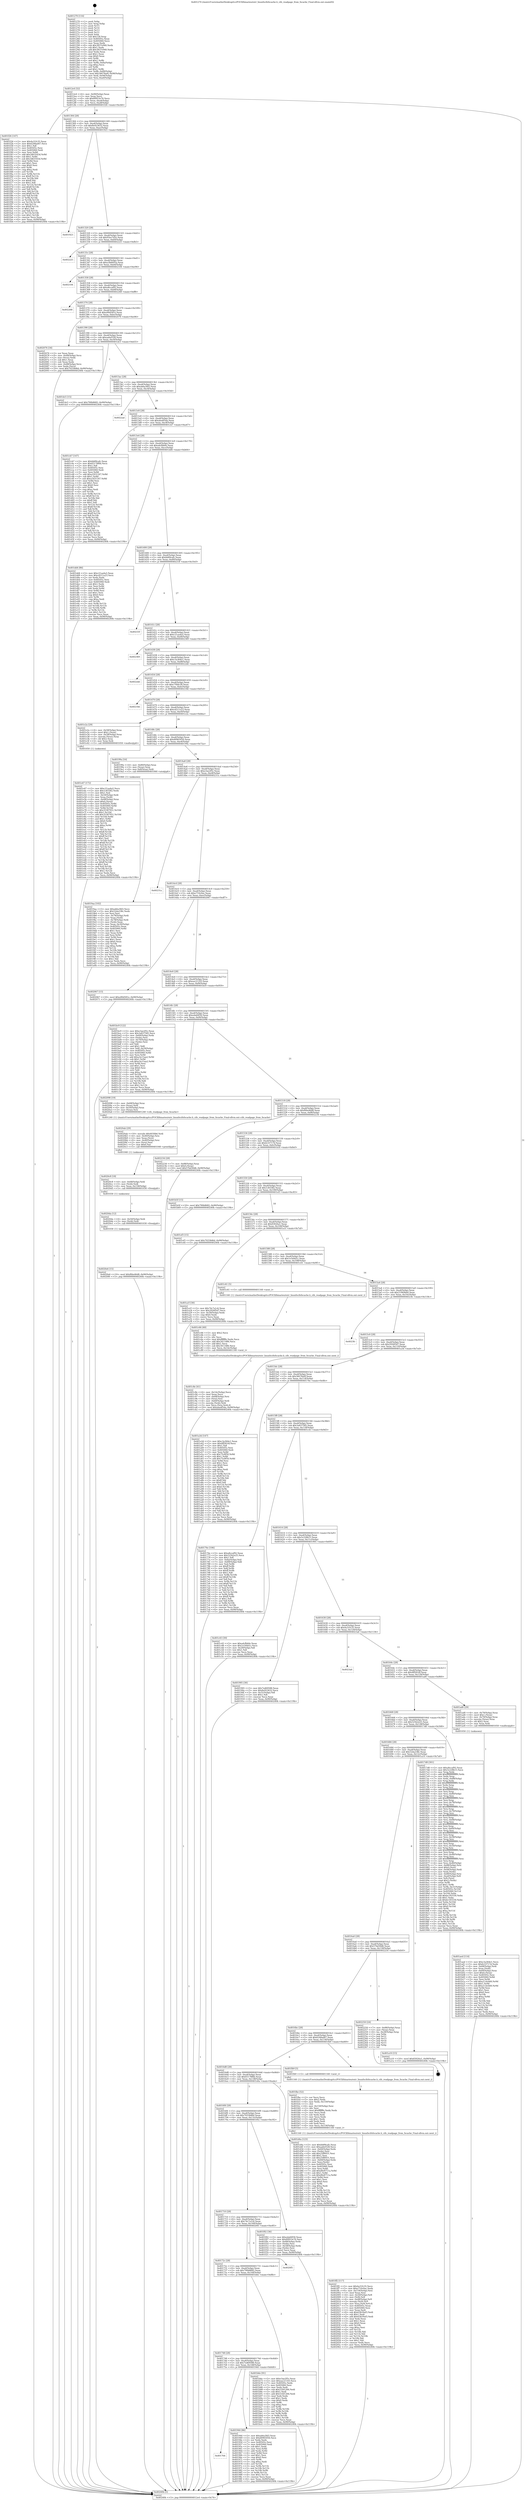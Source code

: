 digraph "0x401270" {
  label = "0x401270 (/mnt/c/Users/mathe/Desktop/tcc/POCII/binaries/extr_linuxfscifsfscache.h_cifs_readpage_from_fscache_Final-ollvm.out::main(0))"
  labelloc = "t"
  node[shape=record]

  Entry [label="",width=0.3,height=0.3,shape=circle,fillcolor=black,style=filled]
  "0x4012e4" [label="{
     0x4012e4 [32]\l
     | [instrs]\l
     &nbsp;&nbsp;0x4012e4 \<+6\>: mov -0x90(%rbp),%eax\l
     &nbsp;&nbsp;0x4012ea \<+2\>: mov %eax,%ecx\l
     &nbsp;&nbsp;0x4012ec \<+6\>: sub $0x89953e76,%ecx\l
     &nbsp;&nbsp;0x4012f2 \<+6\>: mov %eax,-0xa4(%rbp)\l
     &nbsp;&nbsp;0x4012f8 \<+6\>: mov %ecx,-0xa8(%rbp)\l
     &nbsp;&nbsp;0x4012fe \<+6\>: je 0000000000401f26 \<main+0xcb6\>\l
  }"]
  "0x401f26" [label="{
     0x401f26 [147]\l
     | [instrs]\l
     &nbsp;&nbsp;0x401f26 \<+5\>: mov $0x4a31fc35,%eax\l
     &nbsp;&nbsp;0x401f2b \<+5\>: mov $0x6248ad47,%ecx\l
     &nbsp;&nbsp;0x401f30 \<+2\>: mov $0x1,%dl\l
     &nbsp;&nbsp;0x401f32 \<+7\>: mov 0x40505c,%esi\l
     &nbsp;&nbsp;0x401f39 \<+7\>: mov 0x405060,%edi\l
     &nbsp;&nbsp;0x401f40 \<+3\>: mov %esi,%r8d\l
     &nbsp;&nbsp;0x401f43 \<+7\>: add $0x3d63543d,%r8d\l
     &nbsp;&nbsp;0x401f4a \<+4\>: sub $0x1,%r8d\l
     &nbsp;&nbsp;0x401f4e \<+7\>: sub $0x3d63543d,%r8d\l
     &nbsp;&nbsp;0x401f55 \<+4\>: imul %r8d,%esi\l
     &nbsp;&nbsp;0x401f59 \<+3\>: and $0x1,%esi\l
     &nbsp;&nbsp;0x401f5c \<+3\>: cmp $0x0,%esi\l
     &nbsp;&nbsp;0x401f5f \<+4\>: sete %r9b\l
     &nbsp;&nbsp;0x401f63 \<+3\>: cmp $0xa,%edi\l
     &nbsp;&nbsp;0x401f66 \<+4\>: setl %r10b\l
     &nbsp;&nbsp;0x401f6a \<+3\>: mov %r9b,%r11b\l
     &nbsp;&nbsp;0x401f6d \<+4\>: xor $0xff,%r11b\l
     &nbsp;&nbsp;0x401f71 \<+3\>: mov %r10b,%bl\l
     &nbsp;&nbsp;0x401f74 \<+3\>: xor $0xff,%bl\l
     &nbsp;&nbsp;0x401f77 \<+3\>: xor $0x1,%dl\l
     &nbsp;&nbsp;0x401f7a \<+3\>: mov %r11b,%r14b\l
     &nbsp;&nbsp;0x401f7d \<+4\>: and $0xff,%r14b\l
     &nbsp;&nbsp;0x401f81 \<+3\>: and %dl,%r9b\l
     &nbsp;&nbsp;0x401f84 \<+3\>: mov %bl,%r15b\l
     &nbsp;&nbsp;0x401f87 \<+4\>: and $0xff,%r15b\l
     &nbsp;&nbsp;0x401f8b \<+3\>: and %dl,%r10b\l
     &nbsp;&nbsp;0x401f8e \<+3\>: or %r9b,%r14b\l
     &nbsp;&nbsp;0x401f91 \<+3\>: or %r10b,%r15b\l
     &nbsp;&nbsp;0x401f94 \<+3\>: xor %r15b,%r14b\l
     &nbsp;&nbsp;0x401f97 \<+3\>: or %bl,%r11b\l
     &nbsp;&nbsp;0x401f9a \<+4\>: xor $0xff,%r11b\l
     &nbsp;&nbsp;0x401f9e \<+3\>: or $0x1,%dl\l
     &nbsp;&nbsp;0x401fa1 \<+3\>: and %dl,%r11b\l
     &nbsp;&nbsp;0x401fa4 \<+3\>: or %r11b,%r14b\l
     &nbsp;&nbsp;0x401fa7 \<+4\>: test $0x1,%r14b\l
     &nbsp;&nbsp;0x401fab \<+3\>: cmovne %ecx,%eax\l
     &nbsp;&nbsp;0x401fae \<+6\>: mov %eax,-0x90(%rbp)\l
     &nbsp;&nbsp;0x401fb4 \<+5\>: jmp 000000000040240b \<main+0x119b\>\l
  }"]
  "0x401304" [label="{
     0x401304 [28]\l
     | [instrs]\l
     &nbsp;&nbsp;0x401304 \<+5\>: jmp 0000000000401309 \<main+0x99\>\l
     &nbsp;&nbsp;0x401309 \<+6\>: mov -0xa4(%rbp),%eax\l
     &nbsp;&nbsp;0x40130f \<+5\>: sub $0x8e923632,%eax\l
     &nbsp;&nbsp;0x401314 \<+6\>: mov %eax,-0xac(%rbp)\l
     &nbsp;&nbsp;0x40131a \<+6\>: je 0000000000401923 \<main+0x6b3\>\l
  }"]
  Exit [label="",width=0.3,height=0.3,shape=circle,fillcolor=black,style=filled,peripheries=2]
  "0x401923" [label="{
     0x401923\l
  }", style=dashed]
  "0x401320" [label="{
     0x401320 [28]\l
     | [instrs]\l
     &nbsp;&nbsp;0x401320 \<+5\>: jmp 0000000000401325 \<main+0xb5\>\l
     &nbsp;&nbsp;0x401325 \<+6\>: mov -0xa4(%rbp),%eax\l
     &nbsp;&nbsp;0x40132b \<+5\>: sub $0x93ee7d2e,%eax\l
     &nbsp;&nbsp;0x401330 \<+6\>: mov %eax,-0xb0(%rbp)\l
     &nbsp;&nbsp;0x401336 \<+6\>: je 0000000000402225 \<main+0xfb5\>\l
  }"]
  "0x4020e6" [label="{
     0x4020e6 [15]\l
     | [instrs]\l
     &nbsp;&nbsp;0x4020e6 \<+10\>: movl $0xf6be46d8,-0x90(%rbp)\l
     &nbsp;&nbsp;0x4020f0 \<+5\>: jmp 000000000040240b \<main+0x119b\>\l
  }"]
  "0x402225" [label="{
     0x402225\l
  }", style=dashed]
  "0x40133c" [label="{
     0x40133c [28]\l
     | [instrs]\l
     &nbsp;&nbsp;0x40133c \<+5\>: jmp 0000000000401341 \<main+0xd1\>\l
     &nbsp;&nbsp;0x401341 \<+6\>: mov -0xa4(%rbp),%eax\l
     &nbsp;&nbsp;0x401347 \<+5\>: sub $0xa3b6693a,%eax\l
     &nbsp;&nbsp;0x40134c \<+6\>: mov %eax,-0xb4(%rbp)\l
     &nbsp;&nbsp;0x401352 \<+6\>: je 0000000000402104 \<main+0xe94\>\l
  }"]
  "0x4020da" [label="{
     0x4020da [12]\l
     | [instrs]\l
     &nbsp;&nbsp;0x4020da \<+4\>: mov -0x50(%rbp),%rdi\l
     &nbsp;&nbsp;0x4020de \<+3\>: mov (%rdi),%rdi\l
     &nbsp;&nbsp;0x4020e1 \<+5\>: call 0000000000401030 \<free@plt\>\l
     | [calls]\l
     &nbsp;&nbsp;0x401030 \{1\} (unknown)\l
  }"]
  "0x402104" [label="{
     0x402104\l
  }", style=dashed]
  "0x401358" [label="{
     0x401358 [28]\l
     | [instrs]\l
     &nbsp;&nbsp;0x401358 \<+5\>: jmp 000000000040135d \<main+0xed\>\l
     &nbsp;&nbsp;0x40135d \<+6\>: mov -0xa4(%rbp),%eax\l
     &nbsp;&nbsp;0x401363 \<+5\>: sub $0xa8ccaf92,%eax\l
     &nbsp;&nbsp;0x401368 \<+6\>: mov %eax,-0xb8(%rbp)\l
     &nbsp;&nbsp;0x40136e \<+6\>: je 0000000000402268 \<main+0xff8\>\l
  }"]
  "0x4020c8" [label="{
     0x4020c8 [18]\l
     | [instrs]\l
     &nbsp;&nbsp;0x4020c8 \<+4\>: mov -0x68(%rbp),%rdi\l
     &nbsp;&nbsp;0x4020cc \<+3\>: mov (%rdi),%rdi\l
     &nbsp;&nbsp;0x4020cf \<+6\>: mov %eax,-0x158(%rbp)\l
     &nbsp;&nbsp;0x4020d5 \<+5\>: call 0000000000401030 \<free@plt\>\l
     | [calls]\l
     &nbsp;&nbsp;0x401030 \{1\} (unknown)\l
  }"]
  "0x402268" [label="{
     0x402268\l
  }", style=dashed]
  "0x401374" [label="{
     0x401374 [28]\l
     | [instrs]\l
     &nbsp;&nbsp;0x401374 \<+5\>: jmp 0000000000401379 \<main+0x109\>\l
     &nbsp;&nbsp;0x401379 \<+6\>: mov -0xa4(%rbp),%eax\l
     &nbsp;&nbsp;0x40137f \<+5\>: sub $0xa90d581e,%eax\l
     &nbsp;&nbsp;0x401384 \<+6\>: mov %eax,-0xbc(%rbp)\l
     &nbsp;&nbsp;0x40138a \<+6\>: je 0000000000402076 \<main+0xe06\>\l
  }"]
  "0x4020ab" [label="{
     0x4020ab [29]\l
     | [instrs]\l
     &nbsp;&nbsp;0x4020ab \<+10\>: movabs $0x4030b6,%rdi\l
     &nbsp;&nbsp;0x4020b5 \<+4\>: mov -0x40(%rbp),%rsi\l
     &nbsp;&nbsp;0x4020b9 \<+2\>: mov %eax,(%rsi)\l
     &nbsp;&nbsp;0x4020bb \<+4\>: mov -0x40(%rbp),%rsi\l
     &nbsp;&nbsp;0x4020bf \<+2\>: mov (%rsi),%esi\l
     &nbsp;&nbsp;0x4020c1 \<+2\>: mov $0x0,%al\l
     &nbsp;&nbsp;0x4020c3 \<+5\>: call 0000000000401040 \<printf@plt\>\l
     | [calls]\l
     &nbsp;&nbsp;0x401040 \{1\} (unknown)\l
  }"]
  "0x402076" [label="{
     0x402076 [34]\l
     | [instrs]\l
     &nbsp;&nbsp;0x402076 \<+2\>: xor %eax,%eax\l
     &nbsp;&nbsp;0x402078 \<+4\>: mov -0x48(%rbp),%rcx\l
     &nbsp;&nbsp;0x40207c \<+2\>: mov (%rcx),%edx\l
     &nbsp;&nbsp;0x40207e \<+3\>: sub $0x1,%eax\l
     &nbsp;&nbsp;0x402081 \<+2\>: sub %eax,%edx\l
     &nbsp;&nbsp;0x402083 \<+4\>: mov -0x48(%rbp),%rcx\l
     &nbsp;&nbsp;0x402087 \<+2\>: mov %edx,(%rcx)\l
     &nbsp;&nbsp;0x402089 \<+10\>: movl $0x70258d6d,-0x90(%rbp)\l
     &nbsp;&nbsp;0x402093 \<+5\>: jmp 000000000040240b \<main+0x119b\>\l
  }"]
  "0x401390" [label="{
     0x401390 [28]\l
     | [instrs]\l
     &nbsp;&nbsp;0x401390 \<+5\>: jmp 0000000000401395 \<main+0x125\>\l
     &nbsp;&nbsp;0x401395 \<+6\>: mov -0xa4(%rbp),%eax\l
     &nbsp;&nbsp;0x40139b \<+5\>: sub $0xaa6ef328,%eax\l
     &nbsp;&nbsp;0x4013a0 \<+6\>: mov %eax,-0xc0(%rbp)\l
     &nbsp;&nbsp;0x4013a6 \<+6\>: je 0000000000401dc5 \<main+0xb55\>\l
  }"]
  "0x401ff2" [label="{
     0x401ff2 [117]\l
     | [instrs]\l
     &nbsp;&nbsp;0x401ff2 \<+5\>: mov $0x4a31fc35,%ecx\l
     &nbsp;&nbsp;0x401ff7 \<+5\>: mov $0xe710c0ac,%edx\l
     &nbsp;&nbsp;0x401ffc \<+6\>: mov -0x154(%rbp),%esi\l
     &nbsp;&nbsp;0x402002 \<+3\>: imul %eax,%esi\l
     &nbsp;&nbsp;0x402005 \<+4\>: mov -0x50(%rbp),%r8\l
     &nbsp;&nbsp;0x402009 \<+3\>: mov (%r8),%r8\l
     &nbsp;&nbsp;0x40200c \<+4\>: mov -0x48(%rbp),%r9\l
     &nbsp;&nbsp;0x402010 \<+3\>: movslq (%r9),%r9\l
     &nbsp;&nbsp;0x402013 \<+4\>: mov %esi,(%r8,%r9,4)\l
     &nbsp;&nbsp;0x402017 \<+7\>: mov 0x40505c,%eax\l
     &nbsp;&nbsp;0x40201e \<+7\>: mov 0x405060,%esi\l
     &nbsp;&nbsp;0x402025 \<+2\>: mov %eax,%edi\l
     &nbsp;&nbsp;0x402027 \<+6\>: sub $0x63b59af3,%edi\l
     &nbsp;&nbsp;0x40202d \<+3\>: sub $0x1,%edi\l
     &nbsp;&nbsp;0x402030 \<+6\>: add $0x63b59af3,%edi\l
     &nbsp;&nbsp;0x402036 \<+3\>: imul %edi,%eax\l
     &nbsp;&nbsp;0x402039 \<+3\>: and $0x1,%eax\l
     &nbsp;&nbsp;0x40203c \<+3\>: cmp $0x0,%eax\l
     &nbsp;&nbsp;0x40203f \<+4\>: sete %r10b\l
     &nbsp;&nbsp;0x402043 \<+3\>: cmp $0xa,%esi\l
     &nbsp;&nbsp;0x402046 \<+4\>: setl %r11b\l
     &nbsp;&nbsp;0x40204a \<+3\>: mov %r10b,%bl\l
     &nbsp;&nbsp;0x40204d \<+3\>: and %r11b,%bl\l
     &nbsp;&nbsp;0x402050 \<+3\>: xor %r11b,%r10b\l
     &nbsp;&nbsp;0x402053 \<+3\>: or %r10b,%bl\l
     &nbsp;&nbsp;0x402056 \<+3\>: test $0x1,%bl\l
     &nbsp;&nbsp;0x402059 \<+3\>: cmovne %edx,%ecx\l
     &nbsp;&nbsp;0x40205c \<+6\>: mov %ecx,-0x90(%rbp)\l
     &nbsp;&nbsp;0x402062 \<+5\>: jmp 000000000040240b \<main+0x119b\>\l
  }"]
  "0x401dc5" [label="{
     0x401dc5 [15]\l
     | [instrs]\l
     &nbsp;&nbsp;0x401dc5 \<+10\>: movl $0x790b8682,-0x90(%rbp)\l
     &nbsp;&nbsp;0x401dcf \<+5\>: jmp 000000000040240b \<main+0x119b\>\l
  }"]
  "0x4013ac" [label="{
     0x4013ac [28]\l
     | [instrs]\l
     &nbsp;&nbsp;0x4013ac \<+5\>: jmp 00000000004013b1 \<main+0x141\>\l
     &nbsp;&nbsp;0x4013b1 \<+6\>: mov -0xa4(%rbp),%eax\l
     &nbsp;&nbsp;0x4013b7 \<+5\>: sub $0xab6a3fd3,%eax\l
     &nbsp;&nbsp;0x4013bc \<+6\>: mov %eax,-0xc4(%rbp)\l
     &nbsp;&nbsp;0x4013c2 \<+6\>: je 00000000004022ad \<main+0x103d\>\l
  }"]
  "0x401fbe" [label="{
     0x401fbe [52]\l
     | [instrs]\l
     &nbsp;&nbsp;0x401fbe \<+2\>: xor %ecx,%ecx\l
     &nbsp;&nbsp;0x401fc0 \<+5\>: mov $0x2,%edx\l
     &nbsp;&nbsp;0x401fc5 \<+6\>: mov %edx,-0x150(%rbp)\l
     &nbsp;&nbsp;0x401fcb \<+1\>: cltd\l
     &nbsp;&nbsp;0x401fcc \<+6\>: mov -0x150(%rbp),%esi\l
     &nbsp;&nbsp;0x401fd2 \<+2\>: idiv %esi\l
     &nbsp;&nbsp;0x401fd4 \<+6\>: imul $0xfffffffe,%edx,%edx\l
     &nbsp;&nbsp;0x401fda \<+2\>: mov %ecx,%edi\l
     &nbsp;&nbsp;0x401fdc \<+2\>: sub %edx,%edi\l
     &nbsp;&nbsp;0x401fde \<+2\>: mov %ecx,%edx\l
     &nbsp;&nbsp;0x401fe0 \<+3\>: sub $0x1,%edx\l
     &nbsp;&nbsp;0x401fe3 \<+2\>: add %edx,%edi\l
     &nbsp;&nbsp;0x401fe5 \<+2\>: sub %edi,%ecx\l
     &nbsp;&nbsp;0x401fe7 \<+6\>: mov %ecx,-0x154(%rbp)\l
     &nbsp;&nbsp;0x401fed \<+5\>: call 0000000000401160 \<next_i\>\l
     | [calls]\l
     &nbsp;&nbsp;0x401160 \{1\} (/mnt/c/Users/mathe/Desktop/tcc/POCII/binaries/extr_linuxfscifsfscache.h_cifs_readpage_from_fscache_Final-ollvm.out::next_i)\l
  }"]
  "0x4022ad" [label="{
     0x4022ad\l
  }", style=dashed]
  "0x4013c8" [label="{
     0x4013c8 [28]\l
     | [instrs]\l
     &nbsp;&nbsp;0x4013c8 \<+5\>: jmp 00000000004013cd \<main+0x15d\>\l
     &nbsp;&nbsp;0x4013cd \<+6\>: mov -0xa4(%rbp),%eax\l
     &nbsp;&nbsp;0x4013d3 \<+5\>: sub $0xaba4f5da,%eax\l
     &nbsp;&nbsp;0x4013d8 \<+6\>: mov %eax,-0xc8(%rbp)\l
     &nbsp;&nbsp;0x4013de \<+6\>: je 0000000000401cb7 \<main+0xa47\>\l
  }"]
  "0x401e47" [label="{
     0x401e47 [172]\l
     | [instrs]\l
     &nbsp;&nbsp;0x401e47 \<+5\>: mov $0xc21aa4a5,%ecx\l
     &nbsp;&nbsp;0x401e4c \<+5\>: mov $0x1c83382,%edx\l
     &nbsp;&nbsp;0x401e51 \<+3\>: mov $0x1,%sil\l
     &nbsp;&nbsp;0x401e54 \<+4\>: mov -0x50(%rbp),%rdi\l
     &nbsp;&nbsp;0x401e58 \<+3\>: mov %rax,(%rdi)\l
     &nbsp;&nbsp;0x401e5b \<+4\>: mov -0x48(%rbp),%rax\l
     &nbsp;&nbsp;0x401e5f \<+6\>: movl $0x0,(%rax)\l
     &nbsp;&nbsp;0x401e65 \<+8\>: mov 0x40505c,%r8d\l
     &nbsp;&nbsp;0x401e6d \<+8\>: mov 0x405060,%r9d\l
     &nbsp;&nbsp;0x401e75 \<+3\>: mov %r8d,%r10d\l
     &nbsp;&nbsp;0x401e78 \<+7\>: sub $0x35387951,%r10d\l
     &nbsp;&nbsp;0x401e7f \<+4\>: sub $0x1,%r10d\l
     &nbsp;&nbsp;0x401e83 \<+7\>: add $0x35387951,%r10d\l
     &nbsp;&nbsp;0x401e8a \<+4\>: imul %r10d,%r8d\l
     &nbsp;&nbsp;0x401e8e \<+4\>: and $0x1,%r8d\l
     &nbsp;&nbsp;0x401e92 \<+4\>: cmp $0x0,%r8d\l
     &nbsp;&nbsp;0x401e96 \<+4\>: sete %r11b\l
     &nbsp;&nbsp;0x401e9a \<+4\>: cmp $0xa,%r9d\l
     &nbsp;&nbsp;0x401e9e \<+3\>: setl %bl\l
     &nbsp;&nbsp;0x401ea1 \<+3\>: mov %r11b,%r14b\l
     &nbsp;&nbsp;0x401ea4 \<+4\>: xor $0xff,%r14b\l
     &nbsp;&nbsp;0x401ea8 \<+3\>: mov %bl,%r15b\l
     &nbsp;&nbsp;0x401eab \<+4\>: xor $0xff,%r15b\l
     &nbsp;&nbsp;0x401eaf \<+4\>: xor $0x1,%sil\l
     &nbsp;&nbsp;0x401eb3 \<+3\>: mov %r14b,%r12b\l
     &nbsp;&nbsp;0x401eb6 \<+4\>: and $0xff,%r12b\l
     &nbsp;&nbsp;0x401eba \<+3\>: and %sil,%r11b\l
     &nbsp;&nbsp;0x401ebd \<+3\>: mov %r15b,%r13b\l
     &nbsp;&nbsp;0x401ec0 \<+4\>: and $0xff,%r13b\l
     &nbsp;&nbsp;0x401ec4 \<+3\>: and %sil,%bl\l
     &nbsp;&nbsp;0x401ec7 \<+3\>: or %r11b,%r12b\l
     &nbsp;&nbsp;0x401eca \<+3\>: or %bl,%r13b\l
     &nbsp;&nbsp;0x401ecd \<+3\>: xor %r13b,%r12b\l
     &nbsp;&nbsp;0x401ed0 \<+3\>: or %r15b,%r14b\l
     &nbsp;&nbsp;0x401ed3 \<+4\>: xor $0xff,%r14b\l
     &nbsp;&nbsp;0x401ed7 \<+4\>: or $0x1,%sil\l
     &nbsp;&nbsp;0x401edb \<+3\>: and %sil,%r14b\l
     &nbsp;&nbsp;0x401ede \<+3\>: or %r14b,%r12b\l
     &nbsp;&nbsp;0x401ee1 \<+4\>: test $0x1,%r12b\l
     &nbsp;&nbsp;0x401ee5 \<+3\>: cmovne %edx,%ecx\l
     &nbsp;&nbsp;0x401ee8 \<+6\>: mov %ecx,-0x90(%rbp)\l
     &nbsp;&nbsp;0x401eee \<+5\>: jmp 000000000040240b \<main+0x119b\>\l
  }"]
  "0x401cb7" [label="{
     0x401cb7 [147]\l
     | [instrs]\l
     &nbsp;&nbsp;0x401cb7 \<+5\>: mov $0xbb89cafc,%eax\l
     &nbsp;&nbsp;0x401cbc \<+5\>: mov $0x65178f6b,%ecx\l
     &nbsp;&nbsp;0x401cc1 \<+2\>: mov $0x1,%dl\l
     &nbsp;&nbsp;0x401cc3 \<+7\>: mov 0x40505c,%esi\l
     &nbsp;&nbsp;0x401cca \<+7\>: mov 0x405060,%edi\l
     &nbsp;&nbsp;0x401cd1 \<+3\>: mov %esi,%r8d\l
     &nbsp;&nbsp;0x401cd4 \<+7\>: add $0xa1831247,%r8d\l
     &nbsp;&nbsp;0x401cdb \<+4\>: sub $0x1,%r8d\l
     &nbsp;&nbsp;0x401cdf \<+7\>: sub $0xa1831247,%r8d\l
     &nbsp;&nbsp;0x401ce6 \<+4\>: imul %r8d,%esi\l
     &nbsp;&nbsp;0x401cea \<+3\>: and $0x1,%esi\l
     &nbsp;&nbsp;0x401ced \<+3\>: cmp $0x0,%esi\l
     &nbsp;&nbsp;0x401cf0 \<+4\>: sete %r9b\l
     &nbsp;&nbsp;0x401cf4 \<+3\>: cmp $0xa,%edi\l
     &nbsp;&nbsp;0x401cf7 \<+4\>: setl %r10b\l
     &nbsp;&nbsp;0x401cfb \<+3\>: mov %r9b,%r11b\l
     &nbsp;&nbsp;0x401cfe \<+4\>: xor $0xff,%r11b\l
     &nbsp;&nbsp;0x401d02 \<+3\>: mov %r10b,%bl\l
     &nbsp;&nbsp;0x401d05 \<+3\>: xor $0xff,%bl\l
     &nbsp;&nbsp;0x401d08 \<+3\>: xor $0x1,%dl\l
     &nbsp;&nbsp;0x401d0b \<+3\>: mov %r11b,%r14b\l
     &nbsp;&nbsp;0x401d0e \<+4\>: and $0xff,%r14b\l
     &nbsp;&nbsp;0x401d12 \<+3\>: and %dl,%r9b\l
     &nbsp;&nbsp;0x401d15 \<+3\>: mov %bl,%r15b\l
     &nbsp;&nbsp;0x401d18 \<+4\>: and $0xff,%r15b\l
     &nbsp;&nbsp;0x401d1c \<+3\>: and %dl,%r10b\l
     &nbsp;&nbsp;0x401d1f \<+3\>: or %r9b,%r14b\l
     &nbsp;&nbsp;0x401d22 \<+3\>: or %r10b,%r15b\l
     &nbsp;&nbsp;0x401d25 \<+3\>: xor %r15b,%r14b\l
     &nbsp;&nbsp;0x401d28 \<+3\>: or %bl,%r11b\l
     &nbsp;&nbsp;0x401d2b \<+4\>: xor $0xff,%r11b\l
     &nbsp;&nbsp;0x401d2f \<+3\>: or $0x1,%dl\l
     &nbsp;&nbsp;0x401d32 \<+3\>: and %dl,%r11b\l
     &nbsp;&nbsp;0x401d35 \<+3\>: or %r11b,%r14b\l
     &nbsp;&nbsp;0x401d38 \<+4\>: test $0x1,%r14b\l
     &nbsp;&nbsp;0x401d3c \<+3\>: cmovne %ecx,%eax\l
     &nbsp;&nbsp;0x401d3f \<+6\>: mov %eax,-0x90(%rbp)\l
     &nbsp;&nbsp;0x401d45 \<+5\>: jmp 000000000040240b \<main+0x119b\>\l
  }"]
  "0x4013e4" [label="{
     0x4013e4 [28]\l
     | [instrs]\l
     &nbsp;&nbsp;0x4013e4 \<+5\>: jmp 00000000004013e9 \<main+0x179\>\l
     &nbsp;&nbsp;0x4013e9 \<+6\>: mov -0xa4(%rbp),%eax\l
     &nbsp;&nbsp;0x4013ef \<+5\>: sub $0xadcfbb0e,%eax\l
     &nbsp;&nbsp;0x4013f4 \<+6\>: mov %eax,-0xcc(%rbp)\l
     &nbsp;&nbsp;0x4013fa \<+6\>: je 0000000000401dd4 \<main+0xb64\>\l
  }"]
  "0x401c8e" [label="{
     0x401c8e [41]\l
     | [instrs]\l
     &nbsp;&nbsp;0x401c8e \<+6\>: mov -0x14c(%rbp),%ecx\l
     &nbsp;&nbsp;0x401c94 \<+3\>: imul %eax,%ecx\l
     &nbsp;&nbsp;0x401c97 \<+4\>: mov -0x68(%rbp),%rsi\l
     &nbsp;&nbsp;0x401c9b \<+3\>: mov (%rsi),%rsi\l
     &nbsp;&nbsp;0x401c9e \<+4\>: mov -0x60(%rbp),%rdi\l
     &nbsp;&nbsp;0x401ca2 \<+3\>: movslq (%rdi),%rdi\l
     &nbsp;&nbsp;0x401ca5 \<+3\>: mov %ecx,(%rsi,%rdi,4)\l
     &nbsp;&nbsp;0x401ca8 \<+10\>: movl $0xaba4f5da,-0x90(%rbp)\l
     &nbsp;&nbsp;0x401cb2 \<+5\>: jmp 000000000040240b \<main+0x119b\>\l
  }"]
  "0x401dd4" [label="{
     0x401dd4 [86]\l
     | [instrs]\l
     &nbsp;&nbsp;0x401dd4 \<+5\>: mov $0xc21aa4a5,%eax\l
     &nbsp;&nbsp;0x401dd9 \<+5\>: mov $0xcd211a23,%ecx\l
     &nbsp;&nbsp;0x401dde \<+2\>: xor %edx,%edx\l
     &nbsp;&nbsp;0x401de0 \<+7\>: mov 0x40505c,%esi\l
     &nbsp;&nbsp;0x401de7 \<+7\>: mov 0x405060,%edi\l
     &nbsp;&nbsp;0x401dee \<+3\>: sub $0x1,%edx\l
     &nbsp;&nbsp;0x401df1 \<+3\>: mov %esi,%r8d\l
     &nbsp;&nbsp;0x401df4 \<+3\>: add %edx,%r8d\l
     &nbsp;&nbsp;0x401df7 \<+4\>: imul %r8d,%esi\l
     &nbsp;&nbsp;0x401dfb \<+3\>: and $0x1,%esi\l
     &nbsp;&nbsp;0x401dfe \<+3\>: cmp $0x0,%esi\l
     &nbsp;&nbsp;0x401e01 \<+4\>: sete %r9b\l
     &nbsp;&nbsp;0x401e05 \<+3\>: cmp $0xa,%edi\l
     &nbsp;&nbsp;0x401e08 \<+4\>: setl %r10b\l
     &nbsp;&nbsp;0x401e0c \<+3\>: mov %r9b,%r11b\l
     &nbsp;&nbsp;0x401e0f \<+3\>: and %r10b,%r11b\l
     &nbsp;&nbsp;0x401e12 \<+3\>: xor %r10b,%r9b\l
     &nbsp;&nbsp;0x401e15 \<+3\>: or %r9b,%r11b\l
     &nbsp;&nbsp;0x401e18 \<+4\>: test $0x1,%r11b\l
     &nbsp;&nbsp;0x401e1c \<+3\>: cmovne %ecx,%eax\l
     &nbsp;&nbsp;0x401e1f \<+6\>: mov %eax,-0x90(%rbp)\l
     &nbsp;&nbsp;0x401e25 \<+5\>: jmp 000000000040240b \<main+0x119b\>\l
  }"]
  "0x401400" [label="{
     0x401400 [28]\l
     | [instrs]\l
     &nbsp;&nbsp;0x401400 \<+5\>: jmp 0000000000401405 \<main+0x195\>\l
     &nbsp;&nbsp;0x401405 \<+6\>: mov -0xa4(%rbp),%eax\l
     &nbsp;&nbsp;0x40140b \<+5\>: sub $0xbb89cafc,%eax\l
     &nbsp;&nbsp;0x401410 \<+6\>: mov %eax,-0xd0(%rbp)\l
     &nbsp;&nbsp;0x401416 \<+6\>: je 000000000040233f \<main+0x10cf\>\l
  }"]
  "0x401c66" [label="{
     0x401c66 [40]\l
     | [instrs]\l
     &nbsp;&nbsp;0x401c66 \<+5\>: mov $0x2,%ecx\l
     &nbsp;&nbsp;0x401c6b \<+1\>: cltd\l
     &nbsp;&nbsp;0x401c6c \<+2\>: idiv %ecx\l
     &nbsp;&nbsp;0x401c6e \<+6\>: imul $0xfffffffe,%edx,%ecx\l
     &nbsp;&nbsp;0x401c74 \<+6\>: add $0x3411486,%ecx\l
     &nbsp;&nbsp;0x401c7a \<+3\>: add $0x1,%ecx\l
     &nbsp;&nbsp;0x401c7d \<+6\>: sub $0x3411486,%ecx\l
     &nbsp;&nbsp;0x401c83 \<+6\>: mov %ecx,-0x14c(%rbp)\l
     &nbsp;&nbsp;0x401c89 \<+5\>: call 0000000000401160 \<next_i\>\l
     | [calls]\l
     &nbsp;&nbsp;0x401160 \{1\} (/mnt/c/Users/mathe/Desktop/tcc/POCII/binaries/extr_linuxfscifsfscache.h_cifs_readpage_from_fscache_Final-ollvm.out::next_i)\l
  }"]
  "0x40233f" [label="{
     0x40233f\l
  }", style=dashed]
  "0x40141c" [label="{
     0x40141c [28]\l
     | [instrs]\l
     &nbsp;&nbsp;0x40141c \<+5\>: jmp 0000000000401421 \<main+0x1b1\>\l
     &nbsp;&nbsp;0x401421 \<+6\>: mov -0xa4(%rbp),%eax\l
     &nbsp;&nbsp;0x401427 \<+5\>: sub $0xc21aa4a5,%eax\l
     &nbsp;&nbsp;0x40142c \<+6\>: mov %eax,-0xd4(%rbp)\l
     &nbsp;&nbsp;0x401432 \<+6\>: je 0000000000402369 \<main+0x10f9\>\l
  }"]
  "0x401aed" [label="{
     0x401aed [114]\l
     | [instrs]\l
     &nbsp;&nbsp;0x401aed \<+5\>: mov $0xc3a364e1,%ecx\l
     &nbsp;&nbsp;0x401af2 \<+5\>: mov $0xfe33717d,%edx\l
     &nbsp;&nbsp;0x401af7 \<+4\>: mov -0x68(%rbp),%rdi\l
     &nbsp;&nbsp;0x401afb \<+3\>: mov %rax,(%rdi)\l
     &nbsp;&nbsp;0x401afe \<+4\>: mov -0x60(%rbp),%rax\l
     &nbsp;&nbsp;0x401b02 \<+6\>: movl $0x0,(%rax)\l
     &nbsp;&nbsp;0x401b08 \<+7\>: mov 0x40505c,%esi\l
     &nbsp;&nbsp;0x401b0f \<+8\>: mov 0x405060,%r8d\l
     &nbsp;&nbsp;0x401b17 \<+3\>: mov %esi,%r9d\l
     &nbsp;&nbsp;0x401b1a \<+7\>: add $0xa11dcb60,%r9d\l
     &nbsp;&nbsp;0x401b21 \<+4\>: sub $0x1,%r9d\l
     &nbsp;&nbsp;0x401b25 \<+7\>: sub $0xa11dcb60,%r9d\l
     &nbsp;&nbsp;0x401b2c \<+4\>: imul %r9d,%esi\l
     &nbsp;&nbsp;0x401b30 \<+3\>: and $0x1,%esi\l
     &nbsp;&nbsp;0x401b33 \<+3\>: cmp $0x0,%esi\l
     &nbsp;&nbsp;0x401b36 \<+4\>: sete %r10b\l
     &nbsp;&nbsp;0x401b3a \<+4\>: cmp $0xa,%r8d\l
     &nbsp;&nbsp;0x401b3e \<+4\>: setl %r11b\l
     &nbsp;&nbsp;0x401b42 \<+3\>: mov %r10b,%bl\l
     &nbsp;&nbsp;0x401b45 \<+3\>: and %r11b,%bl\l
     &nbsp;&nbsp;0x401b48 \<+3\>: xor %r11b,%r10b\l
     &nbsp;&nbsp;0x401b4b \<+3\>: or %r10b,%bl\l
     &nbsp;&nbsp;0x401b4e \<+3\>: test $0x1,%bl\l
     &nbsp;&nbsp;0x401b51 \<+3\>: cmovne %edx,%ecx\l
     &nbsp;&nbsp;0x401b54 \<+6\>: mov %ecx,-0x90(%rbp)\l
     &nbsp;&nbsp;0x401b5a \<+5\>: jmp 000000000040240b \<main+0x119b\>\l
  }"]
  "0x402369" [label="{
     0x402369\l
  }", style=dashed]
  "0x401438" [label="{
     0x401438 [28]\l
     | [instrs]\l
     &nbsp;&nbsp;0x401438 \<+5\>: jmp 000000000040143d \<main+0x1cd\>\l
     &nbsp;&nbsp;0x40143d \<+6\>: mov -0xa4(%rbp),%eax\l
     &nbsp;&nbsp;0x401443 \<+5\>: sub $0xc3a364e1,%eax\l
     &nbsp;&nbsp;0x401448 \<+6\>: mov %eax,-0xd8(%rbp)\l
     &nbsp;&nbsp;0x40144e \<+6\>: je 00000000004022dd \<main+0x106d\>\l
  }"]
  "0x4019aa" [label="{
     0x4019aa [102]\l
     | [instrs]\l
     &nbsp;&nbsp;0x4019aa \<+5\>: mov $0xab6a3fd3,%ecx\l
     &nbsp;&nbsp;0x4019af \<+5\>: mov $0x52da238c,%edx\l
     &nbsp;&nbsp;0x4019b4 \<+2\>: xor %esi,%esi\l
     &nbsp;&nbsp;0x4019b6 \<+4\>: mov -0x78(%rbp),%rdi\l
     &nbsp;&nbsp;0x4019ba \<+2\>: mov %eax,(%rdi)\l
     &nbsp;&nbsp;0x4019bc \<+4\>: mov -0x78(%rbp),%rdi\l
     &nbsp;&nbsp;0x4019c0 \<+2\>: mov (%rdi),%eax\l
     &nbsp;&nbsp;0x4019c2 \<+3\>: mov %eax,-0x30(%rbp)\l
     &nbsp;&nbsp;0x4019c5 \<+7\>: mov 0x40505c,%eax\l
     &nbsp;&nbsp;0x4019cc \<+8\>: mov 0x405060,%r8d\l
     &nbsp;&nbsp;0x4019d4 \<+3\>: sub $0x1,%esi\l
     &nbsp;&nbsp;0x4019d7 \<+3\>: mov %eax,%r9d\l
     &nbsp;&nbsp;0x4019da \<+3\>: add %esi,%r9d\l
     &nbsp;&nbsp;0x4019dd \<+4\>: imul %r9d,%eax\l
     &nbsp;&nbsp;0x4019e1 \<+3\>: and $0x1,%eax\l
     &nbsp;&nbsp;0x4019e4 \<+3\>: cmp $0x0,%eax\l
     &nbsp;&nbsp;0x4019e7 \<+4\>: sete %r10b\l
     &nbsp;&nbsp;0x4019eb \<+4\>: cmp $0xa,%r8d\l
     &nbsp;&nbsp;0x4019ef \<+4\>: setl %r11b\l
     &nbsp;&nbsp;0x4019f3 \<+3\>: mov %r10b,%bl\l
     &nbsp;&nbsp;0x4019f6 \<+3\>: and %r11b,%bl\l
     &nbsp;&nbsp;0x4019f9 \<+3\>: xor %r11b,%r10b\l
     &nbsp;&nbsp;0x4019fc \<+3\>: or %r10b,%bl\l
     &nbsp;&nbsp;0x4019ff \<+3\>: test $0x1,%bl\l
     &nbsp;&nbsp;0x401a02 \<+3\>: cmovne %edx,%ecx\l
     &nbsp;&nbsp;0x401a05 \<+6\>: mov %ecx,-0x90(%rbp)\l
     &nbsp;&nbsp;0x401a0b \<+5\>: jmp 000000000040240b \<main+0x119b\>\l
  }"]
  "0x4022dd" [label="{
     0x4022dd\l
  }", style=dashed]
  "0x401454" [label="{
     0x401454 [28]\l
     | [instrs]\l
     &nbsp;&nbsp;0x401454 \<+5\>: jmp 0000000000401459 \<main+0x1e9\>\l
     &nbsp;&nbsp;0x401459 \<+6\>: mov -0xa4(%rbp),%eax\l
     &nbsp;&nbsp;0x40145f \<+5\>: sub $0xc70fdc58,%eax\l
     &nbsp;&nbsp;0x401464 \<+6\>: mov %eax,-0xdc(%rbp)\l
     &nbsp;&nbsp;0x40146a \<+6\>: je 000000000040218d \<main+0xf1d\>\l
  }"]
  "0x401764" [label="{
     0x401764\l
  }", style=dashed]
  "0x40218d" [label="{
     0x40218d\l
  }", style=dashed]
  "0x401470" [label="{
     0x401470 [28]\l
     | [instrs]\l
     &nbsp;&nbsp;0x401470 \<+5\>: jmp 0000000000401475 \<main+0x205\>\l
     &nbsp;&nbsp;0x401475 \<+6\>: mov -0xa4(%rbp),%eax\l
     &nbsp;&nbsp;0x40147b \<+5\>: sub $0xcd211a23,%eax\l
     &nbsp;&nbsp;0x401480 \<+6\>: mov %eax,-0xe0(%rbp)\l
     &nbsp;&nbsp;0x401486 \<+6\>: je 0000000000401e2a \<main+0xbba\>\l
  }"]
  "0x401944" [label="{
     0x401944 [86]\l
     | [instrs]\l
     &nbsp;&nbsp;0x401944 \<+5\>: mov $0xab6a3fd3,%eax\l
     &nbsp;&nbsp;0x401949 \<+5\>: mov $0xd0965056,%ecx\l
     &nbsp;&nbsp;0x40194e \<+2\>: xor %edx,%edx\l
     &nbsp;&nbsp;0x401950 \<+7\>: mov 0x40505c,%esi\l
     &nbsp;&nbsp;0x401957 \<+7\>: mov 0x405060,%edi\l
     &nbsp;&nbsp;0x40195e \<+3\>: sub $0x1,%edx\l
     &nbsp;&nbsp;0x401961 \<+3\>: mov %esi,%r8d\l
     &nbsp;&nbsp;0x401964 \<+3\>: add %edx,%r8d\l
     &nbsp;&nbsp;0x401967 \<+4\>: imul %r8d,%esi\l
     &nbsp;&nbsp;0x40196b \<+3\>: and $0x1,%esi\l
     &nbsp;&nbsp;0x40196e \<+3\>: cmp $0x0,%esi\l
     &nbsp;&nbsp;0x401971 \<+4\>: sete %r9b\l
     &nbsp;&nbsp;0x401975 \<+3\>: cmp $0xa,%edi\l
     &nbsp;&nbsp;0x401978 \<+4\>: setl %r10b\l
     &nbsp;&nbsp;0x40197c \<+3\>: mov %r9b,%r11b\l
     &nbsp;&nbsp;0x40197f \<+3\>: and %r10b,%r11b\l
     &nbsp;&nbsp;0x401982 \<+3\>: xor %r10b,%r9b\l
     &nbsp;&nbsp;0x401985 \<+3\>: or %r9b,%r11b\l
     &nbsp;&nbsp;0x401988 \<+4\>: test $0x1,%r11b\l
     &nbsp;&nbsp;0x40198c \<+3\>: cmovne %ecx,%eax\l
     &nbsp;&nbsp;0x40198f \<+6\>: mov %eax,-0x90(%rbp)\l
     &nbsp;&nbsp;0x401995 \<+5\>: jmp 000000000040240b \<main+0x119b\>\l
  }"]
  "0x401e2a" [label="{
     0x401e2a [29]\l
     | [instrs]\l
     &nbsp;&nbsp;0x401e2a \<+4\>: mov -0x58(%rbp),%rax\l
     &nbsp;&nbsp;0x401e2e \<+6\>: movl $0x1,(%rax)\l
     &nbsp;&nbsp;0x401e34 \<+4\>: mov -0x58(%rbp),%rax\l
     &nbsp;&nbsp;0x401e38 \<+3\>: movslq (%rax),%rax\l
     &nbsp;&nbsp;0x401e3b \<+4\>: shl $0x2,%rax\l
     &nbsp;&nbsp;0x401e3f \<+3\>: mov %rax,%rdi\l
     &nbsp;&nbsp;0x401e42 \<+5\>: call 0000000000401050 \<malloc@plt\>\l
     | [calls]\l
     &nbsp;&nbsp;0x401050 \{1\} (unknown)\l
  }"]
  "0x40148c" [label="{
     0x40148c [28]\l
     | [instrs]\l
     &nbsp;&nbsp;0x40148c \<+5\>: jmp 0000000000401491 \<main+0x221\>\l
     &nbsp;&nbsp;0x401491 \<+6\>: mov -0xa4(%rbp),%eax\l
     &nbsp;&nbsp;0x401497 \<+5\>: sub $0xd0965056,%eax\l
     &nbsp;&nbsp;0x40149c \<+6\>: mov %eax,-0xe4(%rbp)\l
     &nbsp;&nbsp;0x4014a2 \<+6\>: je 000000000040199a \<main+0x72a\>\l
  }"]
  "0x401748" [label="{
     0x401748 [28]\l
     | [instrs]\l
     &nbsp;&nbsp;0x401748 \<+5\>: jmp 000000000040174d \<main+0x4dd\>\l
     &nbsp;&nbsp;0x40174d \<+6\>: mov -0xa4(%rbp),%eax\l
     &nbsp;&nbsp;0x401753 \<+5\>: sub $0x7ed69588,%eax\l
     &nbsp;&nbsp;0x401758 \<+6\>: mov %eax,-0x148(%rbp)\l
     &nbsp;&nbsp;0x40175e \<+6\>: je 0000000000401944 \<main+0x6d4\>\l
  }"]
  "0x40199a" [label="{
     0x40199a [16]\l
     | [instrs]\l
     &nbsp;&nbsp;0x40199a \<+4\>: mov -0x80(%rbp),%rax\l
     &nbsp;&nbsp;0x40199e \<+3\>: mov (%rax),%rax\l
     &nbsp;&nbsp;0x4019a1 \<+4\>: mov 0x8(%rax),%rdi\l
     &nbsp;&nbsp;0x4019a5 \<+5\>: call 0000000000401060 \<atoi@plt\>\l
     | [calls]\l
     &nbsp;&nbsp;0x401060 \{1\} (unknown)\l
  }"]
  "0x4014a8" [label="{
     0x4014a8 [28]\l
     | [instrs]\l
     &nbsp;&nbsp;0x4014a8 \<+5\>: jmp 00000000004014ad \<main+0x23d\>\l
     &nbsp;&nbsp;0x4014ad \<+6\>: mov -0xa4(%rbp),%eax\l
     &nbsp;&nbsp;0x4014b3 \<+5\>: sub $0xe3ae2f5c,%eax\l
     &nbsp;&nbsp;0x4014b8 \<+6\>: mov %eax,-0xe8(%rbp)\l
     &nbsp;&nbsp;0x4014be \<+6\>: je 000000000040231a \<main+0x10aa\>\l
  }"]
  "0x401b6e" [label="{
     0x401b6e [91]\l
     | [instrs]\l
     &nbsp;&nbsp;0x401b6e \<+5\>: mov $0xe3ae2f5c,%eax\l
     &nbsp;&nbsp;0x401b73 \<+5\>: mov $0xeac21103,%ecx\l
     &nbsp;&nbsp;0x401b78 \<+7\>: mov 0x40505c,%edx\l
     &nbsp;&nbsp;0x401b7f \<+7\>: mov 0x405060,%esi\l
     &nbsp;&nbsp;0x401b86 \<+2\>: mov %edx,%edi\l
     &nbsp;&nbsp;0x401b88 \<+6\>: sub $0x51fd1266,%edi\l
     &nbsp;&nbsp;0x401b8e \<+3\>: sub $0x1,%edi\l
     &nbsp;&nbsp;0x401b91 \<+6\>: add $0x51fd1266,%edi\l
     &nbsp;&nbsp;0x401b97 \<+3\>: imul %edi,%edx\l
     &nbsp;&nbsp;0x401b9a \<+3\>: and $0x1,%edx\l
     &nbsp;&nbsp;0x401b9d \<+3\>: cmp $0x0,%edx\l
     &nbsp;&nbsp;0x401ba0 \<+4\>: sete %r8b\l
     &nbsp;&nbsp;0x401ba4 \<+3\>: cmp $0xa,%esi\l
     &nbsp;&nbsp;0x401ba7 \<+4\>: setl %r9b\l
     &nbsp;&nbsp;0x401bab \<+3\>: mov %r8b,%r10b\l
     &nbsp;&nbsp;0x401bae \<+3\>: and %r9b,%r10b\l
     &nbsp;&nbsp;0x401bb1 \<+3\>: xor %r9b,%r8b\l
     &nbsp;&nbsp;0x401bb4 \<+3\>: or %r8b,%r10b\l
     &nbsp;&nbsp;0x401bb7 \<+4\>: test $0x1,%r10b\l
     &nbsp;&nbsp;0x401bbb \<+3\>: cmovne %ecx,%eax\l
     &nbsp;&nbsp;0x401bbe \<+6\>: mov %eax,-0x90(%rbp)\l
     &nbsp;&nbsp;0x401bc4 \<+5\>: jmp 000000000040240b \<main+0x119b\>\l
  }"]
  "0x40231a" [label="{
     0x40231a\l
  }", style=dashed]
  "0x4014c4" [label="{
     0x4014c4 [28]\l
     | [instrs]\l
     &nbsp;&nbsp;0x4014c4 \<+5\>: jmp 00000000004014c9 \<main+0x259\>\l
     &nbsp;&nbsp;0x4014c9 \<+6\>: mov -0xa4(%rbp),%eax\l
     &nbsp;&nbsp;0x4014cf \<+5\>: sub $0xe710c0ac,%eax\l
     &nbsp;&nbsp;0x4014d4 \<+6\>: mov %eax,-0xec(%rbp)\l
     &nbsp;&nbsp;0x4014da \<+6\>: je 0000000000402067 \<main+0xdf7\>\l
  }"]
  "0x40172c" [label="{
     0x40172c [28]\l
     | [instrs]\l
     &nbsp;&nbsp;0x40172c \<+5\>: jmp 0000000000401731 \<main+0x4c1\>\l
     &nbsp;&nbsp;0x401731 \<+6\>: mov -0xa4(%rbp),%eax\l
     &nbsp;&nbsp;0x401737 \<+5\>: sub $0x790b8682,%eax\l
     &nbsp;&nbsp;0x40173c \<+6\>: mov %eax,-0x144(%rbp)\l
     &nbsp;&nbsp;0x401742 \<+6\>: je 0000000000401b6e \<main+0x8fe\>\l
  }"]
  "0x402067" [label="{
     0x402067 [15]\l
     | [instrs]\l
     &nbsp;&nbsp;0x402067 \<+10\>: movl $0xa90d581e,-0x90(%rbp)\l
     &nbsp;&nbsp;0x402071 \<+5\>: jmp 000000000040240b \<main+0x119b\>\l
  }"]
  "0x4014e0" [label="{
     0x4014e0 [28]\l
     | [instrs]\l
     &nbsp;&nbsp;0x4014e0 \<+5\>: jmp 00000000004014e5 \<main+0x275\>\l
     &nbsp;&nbsp;0x4014e5 \<+6\>: mov -0xa4(%rbp),%eax\l
     &nbsp;&nbsp;0x4014eb \<+5\>: sub $0xeac21103,%eax\l
     &nbsp;&nbsp;0x4014f0 \<+6\>: mov %eax,-0xf0(%rbp)\l
     &nbsp;&nbsp;0x4014f6 \<+6\>: je 0000000000401bc9 \<main+0x959\>\l
  }"]
  "0x4020f5" [label="{
     0x4020f5\l
  }", style=dashed]
  "0x401bc9" [label="{
     0x401bc9 [122]\l
     | [instrs]\l
     &nbsp;&nbsp;0x401bc9 \<+5\>: mov $0xe3ae2f5c,%eax\l
     &nbsp;&nbsp;0x401bce \<+5\>: mov $0x3a837585,%ecx\l
     &nbsp;&nbsp;0x401bd3 \<+4\>: mov -0x60(%rbp),%rdx\l
     &nbsp;&nbsp;0x401bd7 \<+2\>: mov (%rdx),%esi\l
     &nbsp;&nbsp;0x401bd9 \<+4\>: mov -0x70(%rbp),%rdx\l
     &nbsp;&nbsp;0x401bdd \<+2\>: cmp (%rdx),%esi\l
     &nbsp;&nbsp;0x401bdf \<+4\>: setl %dil\l
     &nbsp;&nbsp;0x401be3 \<+4\>: and $0x1,%dil\l
     &nbsp;&nbsp;0x401be7 \<+4\>: mov %dil,-0x29(%rbp)\l
     &nbsp;&nbsp;0x401beb \<+7\>: mov 0x40505c,%esi\l
     &nbsp;&nbsp;0x401bf2 \<+8\>: mov 0x405060,%r8d\l
     &nbsp;&nbsp;0x401bfa \<+3\>: mov %esi,%r9d\l
     &nbsp;&nbsp;0x401bfd \<+7\>: add $0xa3e15aa2,%r9d\l
     &nbsp;&nbsp;0x401c04 \<+4\>: sub $0x1,%r9d\l
     &nbsp;&nbsp;0x401c08 \<+7\>: sub $0xa3e15aa2,%r9d\l
     &nbsp;&nbsp;0x401c0f \<+4\>: imul %r9d,%esi\l
     &nbsp;&nbsp;0x401c13 \<+3\>: and $0x1,%esi\l
     &nbsp;&nbsp;0x401c16 \<+3\>: cmp $0x0,%esi\l
     &nbsp;&nbsp;0x401c19 \<+4\>: sete %dil\l
     &nbsp;&nbsp;0x401c1d \<+4\>: cmp $0xa,%r8d\l
     &nbsp;&nbsp;0x401c21 \<+4\>: setl %r10b\l
     &nbsp;&nbsp;0x401c25 \<+3\>: mov %dil,%r11b\l
     &nbsp;&nbsp;0x401c28 \<+3\>: and %r10b,%r11b\l
     &nbsp;&nbsp;0x401c2b \<+3\>: xor %r10b,%dil\l
     &nbsp;&nbsp;0x401c2e \<+3\>: or %dil,%r11b\l
     &nbsp;&nbsp;0x401c31 \<+4\>: test $0x1,%r11b\l
     &nbsp;&nbsp;0x401c35 \<+3\>: cmovne %ecx,%eax\l
     &nbsp;&nbsp;0x401c38 \<+6\>: mov %eax,-0x90(%rbp)\l
     &nbsp;&nbsp;0x401c3e \<+5\>: jmp 000000000040240b \<main+0x119b\>\l
  }"]
  "0x4014fc" [label="{
     0x4014fc [28]\l
     | [instrs]\l
     &nbsp;&nbsp;0x4014fc \<+5\>: jmp 0000000000401501 \<main+0x291\>\l
     &nbsp;&nbsp;0x401501 \<+6\>: mov -0xa4(%rbp),%eax\l
     &nbsp;&nbsp;0x401507 \<+5\>: sub $0xeda60f30,%eax\l
     &nbsp;&nbsp;0x40150c \<+6\>: mov %eax,-0xf4(%rbp)\l
     &nbsp;&nbsp;0x401512 \<+6\>: je 0000000000402098 \<main+0xe28\>\l
  }"]
  "0x401710" [label="{
     0x401710 [28]\l
     | [instrs]\l
     &nbsp;&nbsp;0x401710 \<+5\>: jmp 0000000000401715 \<main+0x4a5\>\l
     &nbsp;&nbsp;0x401715 \<+6\>: mov -0xa4(%rbp),%eax\l
     &nbsp;&nbsp;0x40171b \<+5\>: sub $0x74c7a1c6,%eax\l
     &nbsp;&nbsp;0x401720 \<+6\>: mov %eax,-0x140(%rbp)\l
     &nbsp;&nbsp;0x401726 \<+6\>: je 00000000004020f5 \<main+0xe85\>\l
  }"]
  "0x402098" [label="{
     0x402098 [19]\l
     | [instrs]\l
     &nbsp;&nbsp;0x402098 \<+4\>: mov -0x68(%rbp),%rax\l
     &nbsp;&nbsp;0x40209c \<+3\>: mov (%rax),%rdi\l
     &nbsp;&nbsp;0x40209f \<+4\>: mov -0x50(%rbp),%rax\l
     &nbsp;&nbsp;0x4020a3 \<+3\>: mov (%rax),%rsi\l
     &nbsp;&nbsp;0x4020a6 \<+5\>: call 0000000000401240 \<cifs_readpage_from_fscache\>\l
     | [calls]\l
     &nbsp;&nbsp;0x401240 \{1\} (/mnt/c/Users/mathe/Desktop/tcc/POCII/binaries/extr_linuxfscifsfscache.h_cifs_readpage_from_fscache_Final-ollvm.out::cifs_readpage_from_fscache)\l
  }"]
  "0x401518" [label="{
     0x401518 [28]\l
     | [instrs]\l
     &nbsp;&nbsp;0x401518 \<+5\>: jmp 000000000040151d \<main+0x2ad\>\l
     &nbsp;&nbsp;0x40151d \<+6\>: mov -0xa4(%rbp),%eax\l
     &nbsp;&nbsp;0x401523 \<+5\>: sub $0xf6be46d8,%eax\l
     &nbsp;&nbsp;0x401528 \<+6\>: mov %eax,-0xf8(%rbp)\l
     &nbsp;&nbsp;0x40152e \<+6\>: je 0000000000402234 \<main+0xfc4\>\l
  }"]
  "0x401f02" [label="{
     0x401f02 [36]\l
     | [instrs]\l
     &nbsp;&nbsp;0x401f02 \<+5\>: mov $0xeda60f30,%eax\l
     &nbsp;&nbsp;0x401f07 \<+5\>: mov $0x89953e76,%ecx\l
     &nbsp;&nbsp;0x401f0c \<+4\>: mov -0x48(%rbp),%rdx\l
     &nbsp;&nbsp;0x401f10 \<+2\>: mov (%rdx),%esi\l
     &nbsp;&nbsp;0x401f12 \<+4\>: mov -0x58(%rbp),%rdx\l
     &nbsp;&nbsp;0x401f16 \<+2\>: cmp (%rdx),%esi\l
     &nbsp;&nbsp;0x401f18 \<+3\>: cmovl %ecx,%eax\l
     &nbsp;&nbsp;0x401f1b \<+6\>: mov %eax,-0x90(%rbp)\l
     &nbsp;&nbsp;0x401f21 \<+5\>: jmp 000000000040240b \<main+0x119b\>\l
  }"]
  "0x402234" [label="{
     0x402234 [28]\l
     | [instrs]\l
     &nbsp;&nbsp;0x402234 \<+7\>: mov -0x88(%rbp),%rax\l
     &nbsp;&nbsp;0x40223b \<+6\>: movl $0x0,(%rax)\l
     &nbsp;&nbsp;0x402241 \<+10\>: movl $0x57bd30d6,-0x90(%rbp)\l
     &nbsp;&nbsp;0x40224b \<+5\>: jmp 000000000040240b \<main+0x119b\>\l
  }"]
  "0x401534" [label="{
     0x401534 [28]\l
     | [instrs]\l
     &nbsp;&nbsp;0x401534 \<+5\>: jmp 0000000000401539 \<main+0x2c9\>\l
     &nbsp;&nbsp;0x401539 \<+6\>: mov -0xa4(%rbp),%eax\l
     &nbsp;&nbsp;0x40153f \<+5\>: sub $0xfe33717d,%eax\l
     &nbsp;&nbsp;0x401544 \<+6\>: mov %eax,-0xfc(%rbp)\l
     &nbsp;&nbsp;0x40154a \<+6\>: je 0000000000401b5f \<main+0x8ef\>\l
  }"]
  "0x4016f4" [label="{
     0x4016f4 [28]\l
     | [instrs]\l
     &nbsp;&nbsp;0x4016f4 \<+5\>: jmp 00000000004016f9 \<main+0x489\>\l
     &nbsp;&nbsp;0x4016f9 \<+6\>: mov -0xa4(%rbp),%eax\l
     &nbsp;&nbsp;0x4016ff \<+5\>: sub $0x70258d6d,%eax\l
     &nbsp;&nbsp;0x401704 \<+6\>: mov %eax,-0x13c(%rbp)\l
     &nbsp;&nbsp;0x40170a \<+6\>: je 0000000000401f02 \<main+0xc92\>\l
  }"]
  "0x401b5f" [label="{
     0x401b5f [15]\l
     | [instrs]\l
     &nbsp;&nbsp;0x401b5f \<+10\>: movl $0x790b8682,-0x90(%rbp)\l
     &nbsp;&nbsp;0x401b69 \<+5\>: jmp 000000000040240b \<main+0x119b\>\l
  }"]
  "0x401550" [label="{
     0x401550 [28]\l
     | [instrs]\l
     &nbsp;&nbsp;0x401550 \<+5\>: jmp 0000000000401555 \<main+0x2e5\>\l
     &nbsp;&nbsp;0x401555 \<+6\>: mov -0xa4(%rbp),%eax\l
     &nbsp;&nbsp;0x40155b \<+5\>: sub $0x1c83382,%eax\l
     &nbsp;&nbsp;0x401560 \<+6\>: mov %eax,-0x100(%rbp)\l
     &nbsp;&nbsp;0x401566 \<+6\>: je 0000000000401ef3 \<main+0xc83\>\l
  }"]
  "0x401d4a" [label="{
     0x401d4a [123]\l
     | [instrs]\l
     &nbsp;&nbsp;0x401d4a \<+5\>: mov $0xbb89cafc,%eax\l
     &nbsp;&nbsp;0x401d4f \<+5\>: mov $0xaa6ef328,%ecx\l
     &nbsp;&nbsp;0x401d54 \<+4\>: mov -0x60(%rbp),%rdx\l
     &nbsp;&nbsp;0x401d58 \<+2\>: mov (%rdx),%esi\l
     &nbsp;&nbsp;0x401d5a \<+6\>: add $0x25ff4931,%esi\l
     &nbsp;&nbsp;0x401d60 \<+3\>: add $0x1,%esi\l
     &nbsp;&nbsp;0x401d63 \<+6\>: sub $0x25ff4931,%esi\l
     &nbsp;&nbsp;0x401d69 \<+4\>: mov -0x60(%rbp),%rdx\l
     &nbsp;&nbsp;0x401d6d \<+2\>: mov %esi,(%rdx)\l
     &nbsp;&nbsp;0x401d6f \<+7\>: mov 0x40505c,%esi\l
     &nbsp;&nbsp;0x401d76 \<+7\>: mov 0x405060,%edi\l
     &nbsp;&nbsp;0x401d7d \<+3\>: mov %esi,%r8d\l
     &nbsp;&nbsp;0x401d80 \<+7\>: add $0xd0e8711a,%r8d\l
     &nbsp;&nbsp;0x401d87 \<+4\>: sub $0x1,%r8d\l
     &nbsp;&nbsp;0x401d8b \<+7\>: sub $0xd0e8711a,%r8d\l
     &nbsp;&nbsp;0x401d92 \<+4\>: imul %r8d,%esi\l
     &nbsp;&nbsp;0x401d96 \<+3\>: and $0x1,%esi\l
     &nbsp;&nbsp;0x401d99 \<+3\>: cmp $0x0,%esi\l
     &nbsp;&nbsp;0x401d9c \<+4\>: sete %r9b\l
     &nbsp;&nbsp;0x401da0 \<+3\>: cmp $0xa,%edi\l
     &nbsp;&nbsp;0x401da3 \<+4\>: setl %r10b\l
     &nbsp;&nbsp;0x401da7 \<+3\>: mov %r9b,%r11b\l
     &nbsp;&nbsp;0x401daa \<+3\>: and %r10b,%r11b\l
     &nbsp;&nbsp;0x401dad \<+3\>: xor %r10b,%r9b\l
     &nbsp;&nbsp;0x401db0 \<+3\>: or %r9b,%r11b\l
     &nbsp;&nbsp;0x401db3 \<+4\>: test $0x1,%r11b\l
     &nbsp;&nbsp;0x401db7 \<+3\>: cmovne %ecx,%eax\l
     &nbsp;&nbsp;0x401dba \<+6\>: mov %eax,-0x90(%rbp)\l
     &nbsp;&nbsp;0x401dc0 \<+5\>: jmp 000000000040240b \<main+0x119b\>\l
  }"]
  "0x401ef3" [label="{
     0x401ef3 [15]\l
     | [instrs]\l
     &nbsp;&nbsp;0x401ef3 \<+10\>: movl $0x70258d6d,-0x90(%rbp)\l
     &nbsp;&nbsp;0x401efd \<+5\>: jmp 000000000040240b \<main+0x119b\>\l
  }"]
  "0x40156c" [label="{
     0x40156c [28]\l
     | [instrs]\l
     &nbsp;&nbsp;0x40156c \<+5\>: jmp 0000000000401571 \<main+0x301\>\l
     &nbsp;&nbsp;0x401571 \<+6\>: mov -0xa4(%rbp),%eax\l
     &nbsp;&nbsp;0x401577 \<+5\>: sub $0x83026a1,%eax\l
     &nbsp;&nbsp;0x40157c \<+6\>: mov %eax,-0x104(%rbp)\l
     &nbsp;&nbsp;0x401582 \<+6\>: je 0000000000401a1f \<main+0x7af\>\l
  }"]
  "0x4016d8" [label="{
     0x4016d8 [28]\l
     | [instrs]\l
     &nbsp;&nbsp;0x4016d8 \<+5\>: jmp 00000000004016dd \<main+0x46d\>\l
     &nbsp;&nbsp;0x4016dd \<+6\>: mov -0xa4(%rbp),%eax\l
     &nbsp;&nbsp;0x4016e3 \<+5\>: sub $0x65178f6b,%eax\l
     &nbsp;&nbsp;0x4016e8 \<+6\>: mov %eax,-0x138(%rbp)\l
     &nbsp;&nbsp;0x4016ee \<+6\>: je 0000000000401d4a \<main+0xada\>\l
  }"]
  "0x401a1f" [label="{
     0x401a1f [30]\l
     | [instrs]\l
     &nbsp;&nbsp;0x401a1f \<+5\>: mov $0x74c7a1c6,%eax\l
     &nbsp;&nbsp;0x401a24 \<+5\>: mov $0x2926f5d7,%ecx\l
     &nbsp;&nbsp;0x401a29 \<+3\>: mov -0x30(%rbp),%edx\l
     &nbsp;&nbsp;0x401a2c \<+3\>: cmp $0x0,%edx\l
     &nbsp;&nbsp;0x401a2f \<+3\>: cmove %ecx,%eax\l
     &nbsp;&nbsp;0x401a32 \<+6\>: mov %eax,-0x90(%rbp)\l
     &nbsp;&nbsp;0x401a38 \<+5\>: jmp 000000000040240b \<main+0x119b\>\l
  }"]
  "0x401588" [label="{
     0x401588 [28]\l
     | [instrs]\l
     &nbsp;&nbsp;0x401588 \<+5\>: jmp 000000000040158d \<main+0x31d\>\l
     &nbsp;&nbsp;0x40158d \<+6\>: mov -0xa4(%rbp),%eax\l
     &nbsp;&nbsp;0x401593 \<+5\>: sub $0x1e544d1c,%eax\l
     &nbsp;&nbsp;0x401598 \<+6\>: mov %eax,-0x108(%rbp)\l
     &nbsp;&nbsp;0x40159e \<+6\>: je 0000000000401c61 \<main+0x9f1\>\l
  }"]
  "0x401fb9" [label="{
     0x401fb9 [5]\l
     | [instrs]\l
     &nbsp;&nbsp;0x401fb9 \<+5\>: call 0000000000401160 \<next_i\>\l
     | [calls]\l
     &nbsp;&nbsp;0x401160 \{1\} (/mnt/c/Users/mathe/Desktop/tcc/POCII/binaries/extr_linuxfscifsfscache.h_cifs_readpage_from_fscache_Final-ollvm.out::next_i)\l
  }"]
  "0x401c61" [label="{
     0x401c61 [5]\l
     | [instrs]\l
     &nbsp;&nbsp;0x401c61 \<+5\>: call 0000000000401160 \<next_i\>\l
     | [calls]\l
     &nbsp;&nbsp;0x401160 \{1\} (/mnt/c/Users/mathe/Desktop/tcc/POCII/binaries/extr_linuxfscifsfscache.h_cifs_readpage_from_fscache_Final-ollvm.out::next_i)\l
  }"]
  "0x4015a4" [label="{
     0x4015a4 [28]\l
     | [instrs]\l
     &nbsp;&nbsp;0x4015a4 \<+5\>: jmp 00000000004015a9 \<main+0x339\>\l
     &nbsp;&nbsp;0x4015a9 \<+6\>: mov -0xa4(%rbp),%eax\l
     &nbsp;&nbsp;0x4015af \<+5\>: sub $0x21969b64,%eax\l
     &nbsp;&nbsp;0x4015b4 \<+6\>: mov %eax,-0x10c(%rbp)\l
     &nbsp;&nbsp;0x4015ba \<+6\>: je 00000000004023fc \<main+0x118c\>\l
  }"]
  "0x4016bc" [label="{
     0x4016bc [28]\l
     | [instrs]\l
     &nbsp;&nbsp;0x4016bc \<+5\>: jmp 00000000004016c1 \<main+0x451\>\l
     &nbsp;&nbsp;0x4016c1 \<+6\>: mov -0xa4(%rbp),%eax\l
     &nbsp;&nbsp;0x4016c7 \<+5\>: sub $0x6248ad47,%eax\l
     &nbsp;&nbsp;0x4016cc \<+6\>: mov %eax,-0x134(%rbp)\l
     &nbsp;&nbsp;0x4016d2 \<+6\>: je 0000000000401fb9 \<main+0xd49\>\l
  }"]
  "0x4023fc" [label="{
     0x4023fc\l
  }", style=dashed]
  "0x4015c0" [label="{
     0x4015c0 [28]\l
     | [instrs]\l
     &nbsp;&nbsp;0x4015c0 \<+5\>: jmp 00000000004015c5 \<main+0x355\>\l
     &nbsp;&nbsp;0x4015c5 \<+6\>: mov -0xa4(%rbp),%eax\l
     &nbsp;&nbsp;0x4015cb \<+5\>: sub $0x2926f5d7,%eax\l
     &nbsp;&nbsp;0x4015d0 \<+6\>: mov %eax,-0x110(%rbp)\l
     &nbsp;&nbsp;0x4015d6 \<+6\>: je 0000000000401a3d \<main+0x7cd\>\l
  }"]
  "0x402250" [label="{
     0x402250 [24]\l
     | [instrs]\l
     &nbsp;&nbsp;0x402250 \<+7\>: mov -0x88(%rbp),%rax\l
     &nbsp;&nbsp;0x402257 \<+2\>: mov (%rax),%eax\l
     &nbsp;&nbsp;0x402259 \<+4\>: lea -0x28(%rbp),%rsp\l
     &nbsp;&nbsp;0x40225d \<+1\>: pop %rbx\l
     &nbsp;&nbsp;0x40225e \<+2\>: pop %r12\l
     &nbsp;&nbsp;0x402260 \<+2\>: pop %r13\l
     &nbsp;&nbsp;0x402262 \<+2\>: pop %r14\l
     &nbsp;&nbsp;0x402264 \<+2\>: pop %r15\l
     &nbsp;&nbsp;0x402266 \<+1\>: pop %rbp\l
     &nbsp;&nbsp;0x402267 \<+1\>: ret\l
  }"]
  "0x401a3d" [label="{
     0x401a3d [147]\l
     | [instrs]\l
     &nbsp;&nbsp;0x401a3d \<+5\>: mov $0xc3a364e1,%eax\l
     &nbsp;&nbsp;0x401a42 \<+5\>: mov $0x4ff2816f,%ecx\l
     &nbsp;&nbsp;0x401a47 \<+2\>: mov $0x1,%dl\l
     &nbsp;&nbsp;0x401a49 \<+7\>: mov 0x40505c,%esi\l
     &nbsp;&nbsp;0x401a50 \<+7\>: mov 0x405060,%edi\l
     &nbsp;&nbsp;0x401a57 \<+3\>: mov %esi,%r8d\l
     &nbsp;&nbsp;0x401a5a \<+7\>: sub $0x75c8f50,%r8d\l
     &nbsp;&nbsp;0x401a61 \<+4\>: sub $0x1,%r8d\l
     &nbsp;&nbsp;0x401a65 \<+7\>: add $0x75c8f50,%r8d\l
     &nbsp;&nbsp;0x401a6c \<+4\>: imul %r8d,%esi\l
     &nbsp;&nbsp;0x401a70 \<+3\>: and $0x1,%esi\l
     &nbsp;&nbsp;0x401a73 \<+3\>: cmp $0x0,%esi\l
     &nbsp;&nbsp;0x401a76 \<+4\>: sete %r9b\l
     &nbsp;&nbsp;0x401a7a \<+3\>: cmp $0xa,%edi\l
     &nbsp;&nbsp;0x401a7d \<+4\>: setl %r10b\l
     &nbsp;&nbsp;0x401a81 \<+3\>: mov %r9b,%r11b\l
     &nbsp;&nbsp;0x401a84 \<+4\>: xor $0xff,%r11b\l
     &nbsp;&nbsp;0x401a88 \<+3\>: mov %r10b,%bl\l
     &nbsp;&nbsp;0x401a8b \<+3\>: xor $0xff,%bl\l
     &nbsp;&nbsp;0x401a8e \<+3\>: xor $0x0,%dl\l
     &nbsp;&nbsp;0x401a91 \<+3\>: mov %r11b,%r14b\l
     &nbsp;&nbsp;0x401a94 \<+4\>: and $0x0,%r14b\l
     &nbsp;&nbsp;0x401a98 \<+3\>: and %dl,%r9b\l
     &nbsp;&nbsp;0x401a9b \<+3\>: mov %bl,%r15b\l
     &nbsp;&nbsp;0x401a9e \<+4\>: and $0x0,%r15b\l
     &nbsp;&nbsp;0x401aa2 \<+3\>: and %dl,%r10b\l
     &nbsp;&nbsp;0x401aa5 \<+3\>: or %r9b,%r14b\l
     &nbsp;&nbsp;0x401aa8 \<+3\>: or %r10b,%r15b\l
     &nbsp;&nbsp;0x401aab \<+3\>: xor %r15b,%r14b\l
     &nbsp;&nbsp;0x401aae \<+3\>: or %bl,%r11b\l
     &nbsp;&nbsp;0x401ab1 \<+4\>: xor $0xff,%r11b\l
     &nbsp;&nbsp;0x401ab5 \<+3\>: or $0x0,%dl\l
     &nbsp;&nbsp;0x401ab8 \<+3\>: and %dl,%r11b\l
     &nbsp;&nbsp;0x401abb \<+3\>: or %r11b,%r14b\l
     &nbsp;&nbsp;0x401abe \<+4\>: test $0x1,%r14b\l
     &nbsp;&nbsp;0x401ac2 \<+3\>: cmovne %ecx,%eax\l
     &nbsp;&nbsp;0x401ac5 \<+6\>: mov %eax,-0x90(%rbp)\l
     &nbsp;&nbsp;0x401acb \<+5\>: jmp 000000000040240b \<main+0x119b\>\l
  }"]
  "0x4015dc" [label="{
     0x4015dc [28]\l
     | [instrs]\l
     &nbsp;&nbsp;0x4015dc \<+5\>: jmp 00000000004015e1 \<main+0x371\>\l
     &nbsp;&nbsp;0x4015e1 \<+6\>: mov -0xa4(%rbp),%eax\l
     &nbsp;&nbsp;0x4015e7 \<+5\>: sub $0x36678a0f,%eax\l
     &nbsp;&nbsp;0x4015ec \<+6\>: mov %eax,-0x114(%rbp)\l
     &nbsp;&nbsp;0x4015f2 \<+6\>: je 000000000040176e \<main+0x4fe\>\l
  }"]
  "0x4016a0" [label="{
     0x4016a0 [28]\l
     | [instrs]\l
     &nbsp;&nbsp;0x4016a0 \<+5\>: jmp 00000000004016a5 \<main+0x435\>\l
     &nbsp;&nbsp;0x4016a5 \<+6\>: mov -0xa4(%rbp),%eax\l
     &nbsp;&nbsp;0x4016ab \<+5\>: sub $0x57bd30d6,%eax\l
     &nbsp;&nbsp;0x4016b0 \<+6\>: mov %eax,-0x130(%rbp)\l
     &nbsp;&nbsp;0x4016b6 \<+6\>: je 0000000000402250 \<main+0xfe0\>\l
  }"]
  "0x40176e" [label="{
     0x40176e [106]\l
     | [instrs]\l
     &nbsp;&nbsp;0x40176e \<+5\>: mov $0xa8ccaf92,%eax\l
     &nbsp;&nbsp;0x401773 \<+5\>: mov $0x525b2e25,%ecx\l
     &nbsp;&nbsp;0x401778 \<+2\>: mov $0x1,%dl\l
     &nbsp;&nbsp;0x40177a \<+7\>: mov -0x8a(%rbp),%sil\l
     &nbsp;&nbsp;0x401781 \<+7\>: mov -0x89(%rbp),%dil\l
     &nbsp;&nbsp;0x401788 \<+3\>: mov %sil,%r8b\l
     &nbsp;&nbsp;0x40178b \<+4\>: xor $0xff,%r8b\l
     &nbsp;&nbsp;0x40178f \<+3\>: mov %dil,%r9b\l
     &nbsp;&nbsp;0x401792 \<+4\>: xor $0xff,%r9b\l
     &nbsp;&nbsp;0x401796 \<+3\>: xor $0x1,%dl\l
     &nbsp;&nbsp;0x401799 \<+3\>: mov %r8b,%r10b\l
     &nbsp;&nbsp;0x40179c \<+4\>: and $0xff,%r10b\l
     &nbsp;&nbsp;0x4017a0 \<+3\>: and %dl,%sil\l
     &nbsp;&nbsp;0x4017a3 \<+3\>: mov %r9b,%r11b\l
     &nbsp;&nbsp;0x4017a6 \<+4\>: and $0xff,%r11b\l
     &nbsp;&nbsp;0x4017aa \<+3\>: and %dl,%dil\l
     &nbsp;&nbsp;0x4017ad \<+3\>: or %sil,%r10b\l
     &nbsp;&nbsp;0x4017b0 \<+3\>: or %dil,%r11b\l
     &nbsp;&nbsp;0x4017b3 \<+3\>: xor %r11b,%r10b\l
     &nbsp;&nbsp;0x4017b6 \<+3\>: or %r9b,%r8b\l
     &nbsp;&nbsp;0x4017b9 \<+4\>: xor $0xff,%r8b\l
     &nbsp;&nbsp;0x4017bd \<+3\>: or $0x1,%dl\l
     &nbsp;&nbsp;0x4017c0 \<+3\>: and %dl,%r8b\l
     &nbsp;&nbsp;0x4017c3 \<+3\>: or %r8b,%r10b\l
     &nbsp;&nbsp;0x4017c6 \<+4\>: test $0x1,%r10b\l
     &nbsp;&nbsp;0x4017ca \<+3\>: cmovne %ecx,%eax\l
     &nbsp;&nbsp;0x4017cd \<+6\>: mov %eax,-0x90(%rbp)\l
     &nbsp;&nbsp;0x4017d3 \<+5\>: jmp 000000000040240b \<main+0x119b\>\l
  }"]
  "0x4015f8" [label="{
     0x4015f8 [28]\l
     | [instrs]\l
     &nbsp;&nbsp;0x4015f8 \<+5\>: jmp 00000000004015fd \<main+0x38d\>\l
     &nbsp;&nbsp;0x4015fd \<+6\>: mov -0xa4(%rbp),%eax\l
     &nbsp;&nbsp;0x401603 \<+5\>: sub $0x3a837585,%eax\l
     &nbsp;&nbsp;0x401608 \<+6\>: mov %eax,-0x118(%rbp)\l
     &nbsp;&nbsp;0x40160e \<+6\>: je 0000000000401c43 \<main+0x9d3\>\l
  }"]
  "0x40240b" [label="{
     0x40240b [5]\l
     | [instrs]\l
     &nbsp;&nbsp;0x40240b \<+5\>: jmp 00000000004012e4 \<main+0x74\>\l
  }"]
  "0x401270" [label="{
     0x401270 [116]\l
     | [instrs]\l
     &nbsp;&nbsp;0x401270 \<+1\>: push %rbp\l
     &nbsp;&nbsp;0x401271 \<+3\>: mov %rsp,%rbp\l
     &nbsp;&nbsp;0x401274 \<+2\>: push %r15\l
     &nbsp;&nbsp;0x401276 \<+2\>: push %r14\l
     &nbsp;&nbsp;0x401278 \<+2\>: push %r13\l
     &nbsp;&nbsp;0x40127a \<+2\>: push %r12\l
     &nbsp;&nbsp;0x40127c \<+1\>: push %rbx\l
     &nbsp;&nbsp;0x40127d \<+7\>: sub $0x158,%rsp\l
     &nbsp;&nbsp;0x401284 \<+7\>: mov 0x40505c,%eax\l
     &nbsp;&nbsp;0x40128b \<+7\>: mov 0x405060,%ecx\l
     &nbsp;&nbsp;0x401292 \<+2\>: mov %eax,%edx\l
     &nbsp;&nbsp;0x401294 \<+6\>: sub $0x3837e940,%edx\l
     &nbsp;&nbsp;0x40129a \<+3\>: sub $0x1,%edx\l
     &nbsp;&nbsp;0x40129d \<+6\>: add $0x3837e940,%edx\l
     &nbsp;&nbsp;0x4012a3 \<+3\>: imul %edx,%eax\l
     &nbsp;&nbsp;0x4012a6 \<+3\>: and $0x1,%eax\l
     &nbsp;&nbsp;0x4012a9 \<+3\>: cmp $0x0,%eax\l
     &nbsp;&nbsp;0x4012ac \<+4\>: sete %r8b\l
     &nbsp;&nbsp;0x4012b0 \<+4\>: and $0x1,%r8b\l
     &nbsp;&nbsp;0x4012b4 \<+7\>: mov %r8b,-0x8a(%rbp)\l
     &nbsp;&nbsp;0x4012bb \<+3\>: cmp $0xa,%ecx\l
     &nbsp;&nbsp;0x4012be \<+4\>: setl %r8b\l
     &nbsp;&nbsp;0x4012c2 \<+4\>: and $0x1,%r8b\l
     &nbsp;&nbsp;0x4012c6 \<+7\>: mov %r8b,-0x89(%rbp)\l
     &nbsp;&nbsp;0x4012cd \<+10\>: movl $0x36678a0f,-0x90(%rbp)\l
     &nbsp;&nbsp;0x4012d7 \<+6\>: mov %edi,-0x94(%rbp)\l
     &nbsp;&nbsp;0x4012dd \<+7\>: mov %rsi,-0xa0(%rbp)\l
  }"]
  "0x401a10" [label="{
     0x401a10 [15]\l
     | [instrs]\l
     &nbsp;&nbsp;0x401a10 \<+10\>: movl $0x83026a1,-0x90(%rbp)\l
     &nbsp;&nbsp;0x401a1a \<+5\>: jmp 000000000040240b \<main+0x119b\>\l
  }"]
  "0x401c43" [label="{
     0x401c43 [30]\l
     | [instrs]\l
     &nbsp;&nbsp;0x401c43 \<+5\>: mov $0xadcfbb0e,%eax\l
     &nbsp;&nbsp;0x401c48 \<+5\>: mov $0x1e544d1c,%ecx\l
     &nbsp;&nbsp;0x401c4d \<+3\>: mov -0x29(%rbp),%dl\l
     &nbsp;&nbsp;0x401c50 \<+3\>: test $0x1,%dl\l
     &nbsp;&nbsp;0x401c53 \<+3\>: cmovne %ecx,%eax\l
     &nbsp;&nbsp;0x401c56 \<+6\>: mov %eax,-0x90(%rbp)\l
     &nbsp;&nbsp;0x401c5c \<+5\>: jmp 000000000040240b \<main+0x119b\>\l
  }"]
  "0x401614" [label="{
     0x401614 [28]\l
     | [instrs]\l
     &nbsp;&nbsp;0x401614 \<+5\>: jmp 0000000000401619 \<main+0x3a9\>\l
     &nbsp;&nbsp;0x401619 \<+6\>: mov -0xa4(%rbp),%eax\l
     &nbsp;&nbsp;0x40161f \<+5\>: sub $0x3c228b15,%eax\l
     &nbsp;&nbsp;0x401624 \<+6\>: mov %eax,-0x11c(%rbp)\l
     &nbsp;&nbsp;0x40162a \<+6\>: je 0000000000401905 \<main+0x695\>\l
  }"]
  "0x401684" [label="{
     0x401684 [28]\l
     | [instrs]\l
     &nbsp;&nbsp;0x401684 \<+5\>: jmp 0000000000401689 \<main+0x419\>\l
     &nbsp;&nbsp;0x401689 \<+6\>: mov -0xa4(%rbp),%eax\l
     &nbsp;&nbsp;0x40168f \<+5\>: sub $0x52da238c,%eax\l
     &nbsp;&nbsp;0x401694 \<+6\>: mov %eax,-0x12c(%rbp)\l
     &nbsp;&nbsp;0x40169a \<+6\>: je 0000000000401a10 \<main+0x7a0\>\l
  }"]
  "0x401905" [label="{
     0x401905 [30]\l
     | [instrs]\l
     &nbsp;&nbsp;0x401905 \<+5\>: mov $0x7ed69588,%eax\l
     &nbsp;&nbsp;0x40190a \<+5\>: mov $0x8e923632,%ecx\l
     &nbsp;&nbsp;0x40190f \<+3\>: mov -0x31(%rbp),%dl\l
     &nbsp;&nbsp;0x401912 \<+3\>: test $0x1,%dl\l
     &nbsp;&nbsp;0x401915 \<+3\>: cmovne %ecx,%eax\l
     &nbsp;&nbsp;0x401918 \<+6\>: mov %eax,-0x90(%rbp)\l
     &nbsp;&nbsp;0x40191e \<+5\>: jmp 000000000040240b \<main+0x119b\>\l
  }"]
  "0x401630" [label="{
     0x401630 [28]\l
     | [instrs]\l
     &nbsp;&nbsp;0x401630 \<+5\>: jmp 0000000000401635 \<main+0x3c5\>\l
     &nbsp;&nbsp;0x401635 \<+6\>: mov -0xa4(%rbp),%eax\l
     &nbsp;&nbsp;0x40163b \<+5\>: sub $0x4a31fc35,%eax\l
     &nbsp;&nbsp;0x401640 \<+6\>: mov %eax,-0x120(%rbp)\l
     &nbsp;&nbsp;0x401646 \<+6\>: je 00000000004023a6 \<main+0x1136\>\l
  }"]
  "0x4017d8" [label="{
     0x4017d8 [301]\l
     | [instrs]\l
     &nbsp;&nbsp;0x4017d8 \<+5\>: mov $0xa8ccaf92,%eax\l
     &nbsp;&nbsp;0x4017dd \<+5\>: mov $0x3c228b15,%ecx\l
     &nbsp;&nbsp;0x4017e2 \<+3\>: mov %rsp,%rdx\l
     &nbsp;&nbsp;0x4017e5 \<+4\>: add $0xfffffffffffffff0,%rdx\l
     &nbsp;&nbsp;0x4017e9 \<+3\>: mov %rdx,%rsp\l
     &nbsp;&nbsp;0x4017ec \<+7\>: mov %rdx,-0x88(%rbp)\l
     &nbsp;&nbsp;0x4017f3 \<+3\>: mov %rsp,%rdx\l
     &nbsp;&nbsp;0x4017f6 \<+4\>: add $0xfffffffffffffff0,%rdx\l
     &nbsp;&nbsp;0x4017fa \<+3\>: mov %rdx,%rsp\l
     &nbsp;&nbsp;0x4017fd \<+3\>: mov %rsp,%rsi\l
     &nbsp;&nbsp;0x401800 \<+4\>: add $0xfffffffffffffff0,%rsi\l
     &nbsp;&nbsp;0x401804 \<+3\>: mov %rsi,%rsp\l
     &nbsp;&nbsp;0x401807 \<+4\>: mov %rsi,-0x80(%rbp)\l
     &nbsp;&nbsp;0x40180b \<+3\>: mov %rsp,%rsi\l
     &nbsp;&nbsp;0x40180e \<+4\>: add $0xfffffffffffffff0,%rsi\l
     &nbsp;&nbsp;0x401812 \<+3\>: mov %rsi,%rsp\l
     &nbsp;&nbsp;0x401815 \<+4\>: mov %rsi,-0x78(%rbp)\l
     &nbsp;&nbsp;0x401819 \<+3\>: mov %rsp,%rsi\l
     &nbsp;&nbsp;0x40181c \<+4\>: add $0xfffffffffffffff0,%rsi\l
     &nbsp;&nbsp;0x401820 \<+3\>: mov %rsi,%rsp\l
     &nbsp;&nbsp;0x401823 \<+4\>: mov %rsi,-0x70(%rbp)\l
     &nbsp;&nbsp;0x401827 \<+3\>: mov %rsp,%rsi\l
     &nbsp;&nbsp;0x40182a \<+4\>: add $0xfffffffffffffff0,%rsi\l
     &nbsp;&nbsp;0x40182e \<+3\>: mov %rsi,%rsp\l
     &nbsp;&nbsp;0x401831 \<+4\>: mov %rsi,-0x68(%rbp)\l
     &nbsp;&nbsp;0x401835 \<+3\>: mov %rsp,%rsi\l
     &nbsp;&nbsp;0x401838 \<+4\>: add $0xfffffffffffffff0,%rsi\l
     &nbsp;&nbsp;0x40183c \<+3\>: mov %rsi,%rsp\l
     &nbsp;&nbsp;0x40183f \<+4\>: mov %rsi,-0x60(%rbp)\l
     &nbsp;&nbsp;0x401843 \<+3\>: mov %rsp,%rsi\l
     &nbsp;&nbsp;0x401846 \<+4\>: add $0xfffffffffffffff0,%rsi\l
     &nbsp;&nbsp;0x40184a \<+3\>: mov %rsi,%rsp\l
     &nbsp;&nbsp;0x40184d \<+4\>: mov %rsi,-0x58(%rbp)\l
     &nbsp;&nbsp;0x401851 \<+3\>: mov %rsp,%rsi\l
     &nbsp;&nbsp;0x401854 \<+4\>: add $0xfffffffffffffff0,%rsi\l
     &nbsp;&nbsp;0x401858 \<+3\>: mov %rsi,%rsp\l
     &nbsp;&nbsp;0x40185b \<+4\>: mov %rsi,-0x50(%rbp)\l
     &nbsp;&nbsp;0x40185f \<+3\>: mov %rsp,%rsi\l
     &nbsp;&nbsp;0x401862 \<+4\>: add $0xfffffffffffffff0,%rsi\l
     &nbsp;&nbsp;0x401866 \<+3\>: mov %rsi,%rsp\l
     &nbsp;&nbsp;0x401869 \<+4\>: mov %rsi,-0x48(%rbp)\l
     &nbsp;&nbsp;0x40186d \<+3\>: mov %rsp,%rsi\l
     &nbsp;&nbsp;0x401870 \<+4\>: add $0xfffffffffffffff0,%rsi\l
     &nbsp;&nbsp;0x401874 \<+3\>: mov %rsi,%rsp\l
     &nbsp;&nbsp;0x401877 \<+4\>: mov %rsi,-0x40(%rbp)\l
     &nbsp;&nbsp;0x40187b \<+7\>: mov -0x88(%rbp),%rsi\l
     &nbsp;&nbsp;0x401882 \<+6\>: movl $0x0,(%rsi)\l
     &nbsp;&nbsp;0x401888 \<+6\>: mov -0x94(%rbp),%edi\l
     &nbsp;&nbsp;0x40188e \<+2\>: mov %edi,(%rdx)\l
     &nbsp;&nbsp;0x401890 \<+4\>: mov -0x80(%rbp),%rsi\l
     &nbsp;&nbsp;0x401894 \<+7\>: mov -0xa0(%rbp),%r8\l
     &nbsp;&nbsp;0x40189b \<+3\>: mov %r8,(%rsi)\l
     &nbsp;&nbsp;0x40189e \<+3\>: cmpl $0x2,(%rdx)\l
     &nbsp;&nbsp;0x4018a1 \<+4\>: setne %r9b\l
     &nbsp;&nbsp;0x4018a5 \<+4\>: and $0x1,%r9b\l
     &nbsp;&nbsp;0x4018a9 \<+4\>: mov %r9b,-0x31(%rbp)\l
     &nbsp;&nbsp;0x4018ad \<+8\>: mov 0x40505c,%r10d\l
     &nbsp;&nbsp;0x4018b5 \<+8\>: mov 0x405060,%r11d\l
     &nbsp;&nbsp;0x4018bd \<+3\>: mov %r10d,%ebx\l
     &nbsp;&nbsp;0x4018c0 \<+6\>: add $0xbc183330,%ebx\l
     &nbsp;&nbsp;0x4018c6 \<+3\>: sub $0x1,%ebx\l
     &nbsp;&nbsp;0x4018c9 \<+6\>: sub $0xbc183330,%ebx\l
     &nbsp;&nbsp;0x4018cf \<+4\>: imul %ebx,%r10d\l
     &nbsp;&nbsp;0x4018d3 \<+4\>: and $0x1,%r10d\l
     &nbsp;&nbsp;0x4018d7 \<+4\>: cmp $0x0,%r10d\l
     &nbsp;&nbsp;0x4018db \<+4\>: sete %r9b\l
     &nbsp;&nbsp;0x4018df \<+4\>: cmp $0xa,%r11d\l
     &nbsp;&nbsp;0x4018e3 \<+4\>: setl %r14b\l
     &nbsp;&nbsp;0x4018e7 \<+3\>: mov %r9b,%r15b\l
     &nbsp;&nbsp;0x4018ea \<+3\>: and %r14b,%r15b\l
     &nbsp;&nbsp;0x4018ed \<+3\>: xor %r14b,%r9b\l
     &nbsp;&nbsp;0x4018f0 \<+3\>: or %r9b,%r15b\l
     &nbsp;&nbsp;0x4018f3 \<+4\>: test $0x1,%r15b\l
     &nbsp;&nbsp;0x4018f7 \<+3\>: cmovne %ecx,%eax\l
     &nbsp;&nbsp;0x4018fa \<+6\>: mov %eax,-0x90(%rbp)\l
     &nbsp;&nbsp;0x401900 \<+5\>: jmp 000000000040240b \<main+0x119b\>\l
  }"]
  "0x4023a6" [label="{
     0x4023a6\l
  }", style=dashed]
  "0x40164c" [label="{
     0x40164c [28]\l
     | [instrs]\l
     &nbsp;&nbsp;0x40164c \<+5\>: jmp 0000000000401651 \<main+0x3e1\>\l
     &nbsp;&nbsp;0x401651 \<+6\>: mov -0xa4(%rbp),%eax\l
     &nbsp;&nbsp;0x401657 \<+5\>: sub $0x4ff2816f,%eax\l
     &nbsp;&nbsp;0x40165c \<+6\>: mov %eax,-0x124(%rbp)\l
     &nbsp;&nbsp;0x401662 \<+6\>: je 0000000000401ad0 \<main+0x860\>\l
  }"]
  "0x401668" [label="{
     0x401668 [28]\l
     | [instrs]\l
     &nbsp;&nbsp;0x401668 \<+5\>: jmp 000000000040166d \<main+0x3fd\>\l
     &nbsp;&nbsp;0x40166d \<+6\>: mov -0xa4(%rbp),%eax\l
     &nbsp;&nbsp;0x401673 \<+5\>: sub $0x525b2e25,%eax\l
     &nbsp;&nbsp;0x401678 \<+6\>: mov %eax,-0x128(%rbp)\l
     &nbsp;&nbsp;0x40167e \<+6\>: je 00000000004017d8 \<main+0x568\>\l
  }"]
  "0x401ad0" [label="{
     0x401ad0 [29]\l
     | [instrs]\l
     &nbsp;&nbsp;0x401ad0 \<+4\>: mov -0x70(%rbp),%rax\l
     &nbsp;&nbsp;0x401ad4 \<+6\>: movl $0x1,(%rax)\l
     &nbsp;&nbsp;0x401ada \<+4\>: mov -0x70(%rbp),%rax\l
     &nbsp;&nbsp;0x401ade \<+3\>: movslq (%rax),%rax\l
     &nbsp;&nbsp;0x401ae1 \<+4\>: shl $0x2,%rax\l
     &nbsp;&nbsp;0x401ae5 \<+3\>: mov %rax,%rdi\l
     &nbsp;&nbsp;0x401ae8 \<+5\>: call 0000000000401050 \<malloc@plt\>\l
     | [calls]\l
     &nbsp;&nbsp;0x401050 \{1\} (unknown)\l
  }"]
  Entry -> "0x401270" [label=" 1"]
  "0x4012e4" -> "0x401f26" [label=" 1"]
  "0x4012e4" -> "0x401304" [label=" 31"]
  "0x402250" -> Exit [label=" 1"]
  "0x401304" -> "0x401923" [label=" 0"]
  "0x401304" -> "0x401320" [label=" 31"]
  "0x402234" -> "0x40240b" [label=" 1"]
  "0x401320" -> "0x402225" [label=" 0"]
  "0x401320" -> "0x40133c" [label=" 31"]
  "0x4020e6" -> "0x40240b" [label=" 1"]
  "0x40133c" -> "0x402104" [label=" 0"]
  "0x40133c" -> "0x401358" [label=" 31"]
  "0x4020da" -> "0x4020e6" [label=" 1"]
  "0x401358" -> "0x402268" [label=" 0"]
  "0x401358" -> "0x401374" [label=" 31"]
  "0x4020c8" -> "0x4020da" [label=" 1"]
  "0x401374" -> "0x402076" [label=" 1"]
  "0x401374" -> "0x401390" [label=" 30"]
  "0x4020ab" -> "0x4020c8" [label=" 1"]
  "0x401390" -> "0x401dc5" [label=" 1"]
  "0x401390" -> "0x4013ac" [label=" 29"]
  "0x402098" -> "0x4020ab" [label=" 1"]
  "0x4013ac" -> "0x4022ad" [label=" 0"]
  "0x4013ac" -> "0x4013c8" [label=" 29"]
  "0x402076" -> "0x40240b" [label=" 1"]
  "0x4013c8" -> "0x401cb7" [label=" 1"]
  "0x4013c8" -> "0x4013e4" [label=" 28"]
  "0x402067" -> "0x40240b" [label=" 1"]
  "0x4013e4" -> "0x401dd4" [label=" 1"]
  "0x4013e4" -> "0x401400" [label=" 27"]
  "0x401ff2" -> "0x40240b" [label=" 1"]
  "0x401400" -> "0x40233f" [label=" 0"]
  "0x401400" -> "0x40141c" [label=" 27"]
  "0x401fbe" -> "0x401ff2" [label=" 1"]
  "0x40141c" -> "0x402369" [label=" 0"]
  "0x40141c" -> "0x401438" [label=" 27"]
  "0x401fb9" -> "0x401fbe" [label=" 1"]
  "0x401438" -> "0x4022dd" [label=" 0"]
  "0x401438" -> "0x401454" [label=" 27"]
  "0x401f26" -> "0x40240b" [label=" 1"]
  "0x401454" -> "0x40218d" [label=" 0"]
  "0x401454" -> "0x401470" [label=" 27"]
  "0x401f02" -> "0x40240b" [label=" 2"]
  "0x401470" -> "0x401e2a" [label=" 1"]
  "0x401470" -> "0x40148c" [label=" 26"]
  "0x401ef3" -> "0x40240b" [label=" 1"]
  "0x40148c" -> "0x40199a" [label=" 1"]
  "0x40148c" -> "0x4014a8" [label=" 25"]
  "0x401e2a" -> "0x401e47" [label=" 1"]
  "0x4014a8" -> "0x40231a" [label=" 0"]
  "0x4014a8" -> "0x4014c4" [label=" 25"]
  "0x401dd4" -> "0x40240b" [label=" 1"]
  "0x4014c4" -> "0x402067" [label=" 1"]
  "0x4014c4" -> "0x4014e0" [label=" 24"]
  "0x401d4a" -> "0x40240b" [label=" 1"]
  "0x4014e0" -> "0x401bc9" [label=" 2"]
  "0x4014e0" -> "0x4014fc" [label=" 22"]
  "0x401cb7" -> "0x40240b" [label=" 1"]
  "0x4014fc" -> "0x402098" [label=" 1"]
  "0x4014fc" -> "0x401518" [label=" 21"]
  "0x401c66" -> "0x401c8e" [label=" 1"]
  "0x401518" -> "0x402234" [label=" 1"]
  "0x401518" -> "0x401534" [label=" 20"]
  "0x401c61" -> "0x401c66" [label=" 1"]
  "0x401534" -> "0x401b5f" [label=" 1"]
  "0x401534" -> "0x401550" [label=" 19"]
  "0x401bc9" -> "0x40240b" [label=" 2"]
  "0x401550" -> "0x401ef3" [label=" 1"]
  "0x401550" -> "0x40156c" [label=" 18"]
  "0x401b6e" -> "0x40240b" [label=" 2"]
  "0x40156c" -> "0x401a1f" [label=" 1"]
  "0x40156c" -> "0x401588" [label=" 17"]
  "0x401aed" -> "0x40240b" [label=" 1"]
  "0x401588" -> "0x401c61" [label=" 1"]
  "0x401588" -> "0x4015a4" [label=" 16"]
  "0x401ad0" -> "0x401aed" [label=" 1"]
  "0x4015a4" -> "0x4023fc" [label=" 0"]
  "0x4015a4" -> "0x4015c0" [label=" 16"]
  "0x401a1f" -> "0x40240b" [label=" 1"]
  "0x4015c0" -> "0x401a3d" [label=" 1"]
  "0x4015c0" -> "0x4015dc" [label=" 15"]
  "0x401a10" -> "0x40240b" [label=" 1"]
  "0x4015dc" -> "0x40176e" [label=" 1"]
  "0x4015dc" -> "0x4015f8" [label=" 14"]
  "0x40176e" -> "0x40240b" [label=" 1"]
  "0x401270" -> "0x4012e4" [label=" 1"]
  "0x40240b" -> "0x4012e4" [label=" 31"]
  "0x40199a" -> "0x4019aa" [label=" 1"]
  "0x4015f8" -> "0x401c43" [label=" 2"]
  "0x4015f8" -> "0x401614" [label=" 12"]
  "0x401944" -> "0x40240b" [label=" 1"]
  "0x401614" -> "0x401905" [label=" 1"]
  "0x401614" -> "0x401630" [label=" 11"]
  "0x401e47" -> "0x40240b" [label=" 1"]
  "0x401630" -> "0x4023a6" [label=" 0"]
  "0x401630" -> "0x40164c" [label=" 11"]
  "0x40172c" -> "0x401748" [label=" 1"]
  "0x40164c" -> "0x401ad0" [label=" 1"]
  "0x40164c" -> "0x401668" [label=" 10"]
  "0x40172c" -> "0x401b6e" [label=" 2"]
  "0x401668" -> "0x4017d8" [label=" 1"]
  "0x401668" -> "0x401684" [label=" 9"]
  "0x401748" -> "0x401944" [label=" 1"]
  "0x4017d8" -> "0x40240b" [label=" 1"]
  "0x401905" -> "0x40240b" [label=" 1"]
  "0x401748" -> "0x401764" [label=" 0"]
  "0x401684" -> "0x401a10" [label=" 1"]
  "0x401684" -> "0x4016a0" [label=" 8"]
  "0x4019aa" -> "0x40240b" [label=" 1"]
  "0x4016a0" -> "0x402250" [label=" 1"]
  "0x4016a0" -> "0x4016bc" [label=" 7"]
  "0x401a3d" -> "0x40240b" [label=" 1"]
  "0x4016bc" -> "0x401fb9" [label=" 1"]
  "0x4016bc" -> "0x4016d8" [label=" 6"]
  "0x401b5f" -> "0x40240b" [label=" 1"]
  "0x4016d8" -> "0x401d4a" [label=" 1"]
  "0x4016d8" -> "0x4016f4" [label=" 5"]
  "0x401c43" -> "0x40240b" [label=" 2"]
  "0x4016f4" -> "0x401f02" [label=" 2"]
  "0x4016f4" -> "0x401710" [label=" 3"]
  "0x401c8e" -> "0x40240b" [label=" 1"]
  "0x401710" -> "0x4020f5" [label=" 0"]
  "0x401710" -> "0x40172c" [label=" 3"]
  "0x401dc5" -> "0x40240b" [label=" 1"]
}
